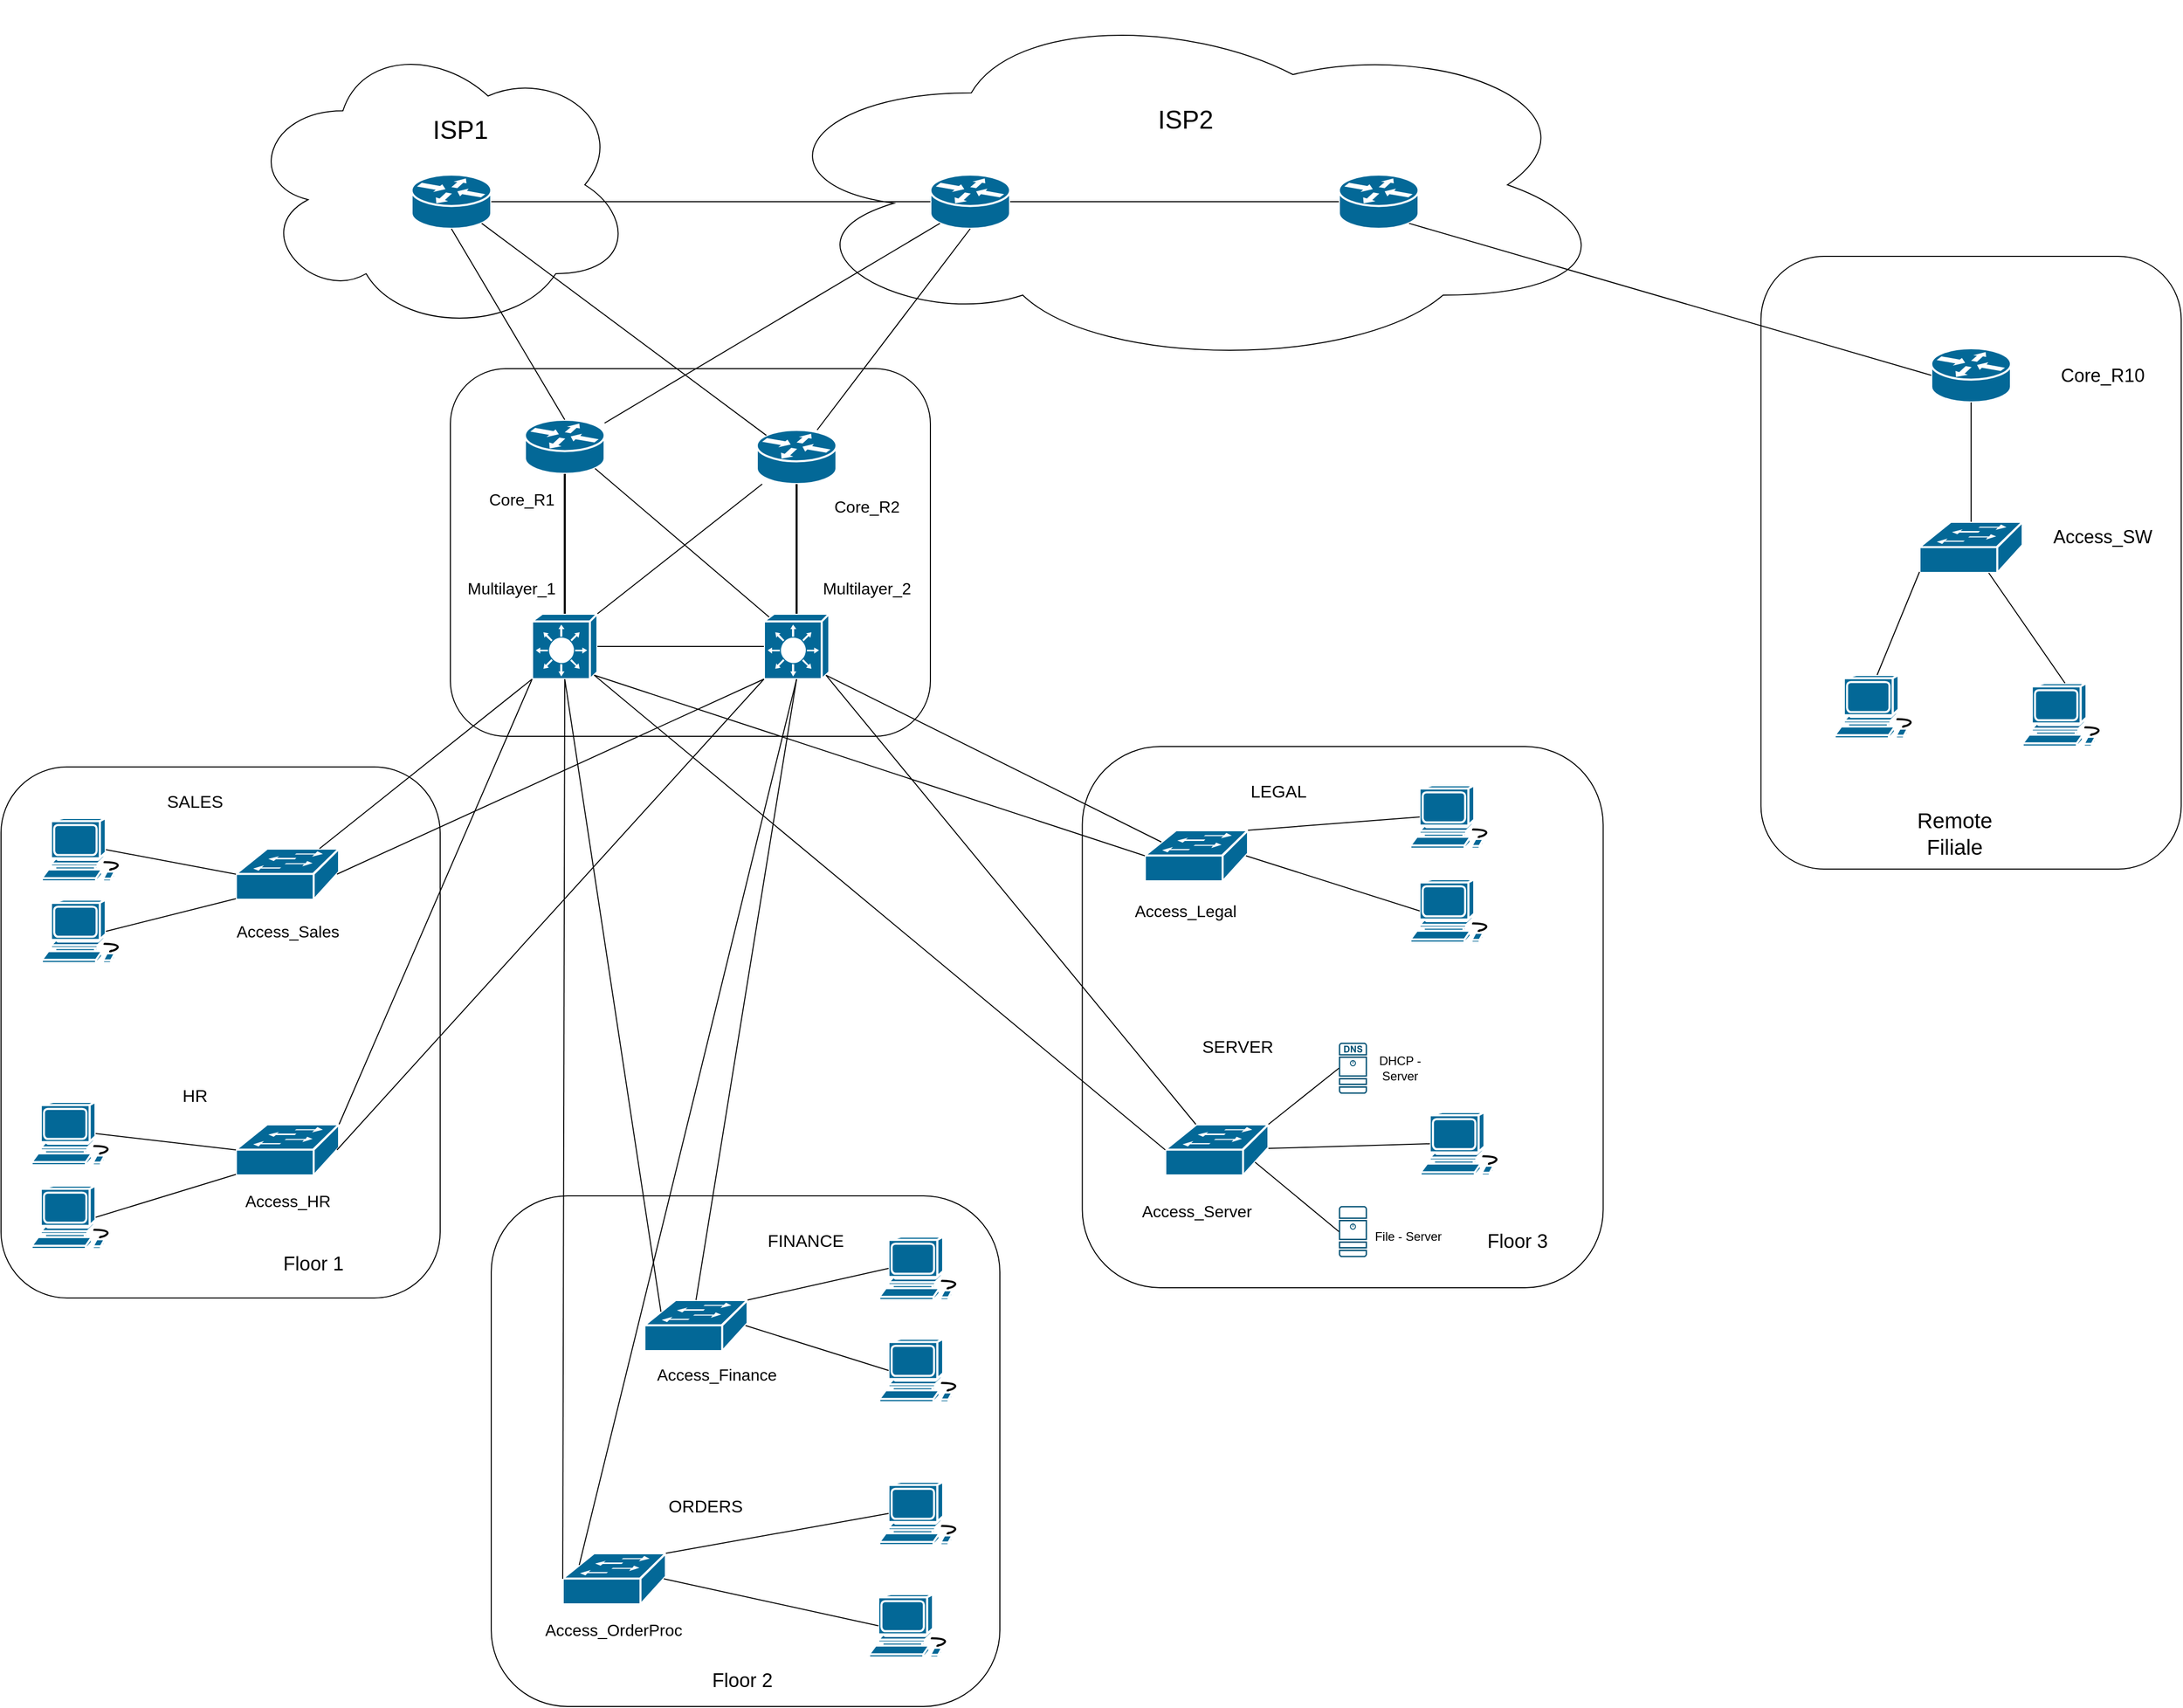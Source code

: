 <mxfile version="26.2.4" pages="2">
  <diagram name="GeneralPlan" id="aJayt57O8sXawXul8Umm">
    <mxGraphModel dx="2856" dy="4786" grid="1" gridSize="10" guides="1" tooltips="1" connect="1" arrows="1" fold="1" page="1" pageScale="1" pageWidth="2339" pageHeight="3300" math="0" shadow="0">
      <root>
        <mxCell id="0" />
        <mxCell id="1" parent="0" />
        <mxCell id="BCkx3oVRZh2mKSqZO-g1-99" value="" style="rounded=1;whiteSpace=wrap;html=1;" parent="1" vertex="1">
          <mxGeometry x="570" y="-2500" width="470" height="360" as="geometry" />
        </mxCell>
        <mxCell id="BCkx3oVRZh2mKSqZO-g1-98" value="" style="rounded=1;whiteSpace=wrap;html=1;" parent="1" vertex="1">
          <mxGeometry x="1853.25" y="-2610" width="411.5" height="600" as="geometry" />
        </mxCell>
        <mxCell id="BCkx3oVRZh2mKSqZO-g1-95" value="" style="ellipse;shape=cloud;whiteSpace=wrap;html=1;" parent="1" vertex="1">
          <mxGeometry x="870" y="-2860" width="840" height="360" as="geometry" />
        </mxCell>
        <mxCell id="BCkx3oVRZh2mKSqZO-g1-92" value="" style="ellipse;shape=cloud;whiteSpace=wrap;html=1;" parent="1" vertex="1">
          <mxGeometry x="370" y="-2825" width="379" height="290" as="geometry" />
        </mxCell>
        <mxCell id="BCkx3oVRZh2mKSqZO-g1-59" value="" style="rounded=1;whiteSpace=wrap;html=1;" parent="1" vertex="1">
          <mxGeometry x="1188.75" y="-2130" width="510" height="530" as="geometry" />
        </mxCell>
        <mxCell id="BCkx3oVRZh2mKSqZO-g1-48" value="" style="rounded=1;whiteSpace=wrap;html=1;" parent="1" vertex="1">
          <mxGeometry x="610" y="-1690" width="498" height="500" as="geometry" />
        </mxCell>
        <mxCell id="BCkx3oVRZh2mKSqZO-g1-36" value="" style="rounded=1;whiteSpace=wrap;html=1;" parent="1" vertex="1">
          <mxGeometry x="130" y="-2110" width="430" height="520" as="geometry" />
        </mxCell>
        <mxCell id="BCkx3oVRZh2mKSqZO-g1-1" value="" style="shape=mxgraph.cisco.routers.router;sketch=0;html=1;pointerEvents=1;dashed=0;fillColor=#036897;strokeColor=#ffffff;strokeWidth=2;verticalLabelPosition=bottom;verticalAlign=top;align=center;outlineConnect=0;" parent="1" vertex="1">
          <mxGeometry x="643" y="-2450" width="78" height="53" as="geometry" />
        </mxCell>
        <mxCell id="BCkx3oVRZh2mKSqZO-g1-2" value="" style="shape=mxgraph.cisco.routers.router;sketch=0;html=1;pointerEvents=1;dashed=0;fillColor=#036897;strokeColor=#ffffff;strokeWidth=2;verticalLabelPosition=bottom;verticalAlign=top;align=center;outlineConnect=0;" parent="1" vertex="1">
          <mxGeometry x="870" y="-2440" width="78" height="53" as="geometry" />
        </mxCell>
        <mxCell id="BCkx3oVRZh2mKSqZO-g1-3" value="" style="shape=mxgraph.cisco.switches.layer_3_switch;sketch=0;html=1;pointerEvents=1;dashed=0;fillColor=#036897;strokeColor=#ffffff;strokeWidth=2;verticalLabelPosition=bottom;verticalAlign=top;align=center;outlineConnect=0;" parent="1" vertex="1">
          <mxGeometry x="650" y="-2260" width="64" height="64" as="geometry" />
        </mxCell>
        <mxCell id="BCkx3oVRZh2mKSqZO-g1-4" value="" style="shape=mxgraph.cisco.switches.layer_3_switch;sketch=0;html=1;pointerEvents=1;dashed=0;fillColor=#036897;strokeColor=#ffffff;strokeWidth=2;verticalLabelPosition=bottom;verticalAlign=top;align=center;outlineConnect=0;" parent="1" vertex="1">
          <mxGeometry x="877" y="-2260" width="64" height="64" as="geometry" />
        </mxCell>
        <mxCell id="BCkx3oVRZh2mKSqZO-g1-5" value="" style="shape=mxgraph.cisco.switches.workgroup_switch;sketch=0;html=1;pointerEvents=1;dashed=0;fillColor=#036897;strokeColor=#ffffff;strokeWidth=2;verticalLabelPosition=bottom;verticalAlign=top;align=center;outlineConnect=0;" parent="1" vertex="1">
          <mxGeometry x="360" y="-2030" width="101" height="50" as="geometry" />
        </mxCell>
        <mxCell id="BCkx3oVRZh2mKSqZO-g1-6" value="" style="shape=mxgraph.cisco.switches.workgroup_switch;sketch=0;html=1;pointerEvents=1;dashed=0;fillColor=#036897;strokeColor=#ffffff;strokeWidth=2;verticalLabelPosition=bottom;verticalAlign=top;align=center;outlineConnect=0;" parent="1" vertex="1">
          <mxGeometry x="360" y="-1760" width="101" height="50" as="geometry" />
        </mxCell>
        <mxCell id="BCkx3oVRZh2mKSqZO-g1-7" value="" style="shape=mxgraph.cisco.switches.workgroup_switch;sketch=0;html=1;pointerEvents=1;dashed=0;fillColor=#036897;strokeColor=#ffffff;strokeWidth=2;verticalLabelPosition=bottom;verticalAlign=top;align=center;outlineConnect=0;" parent="1" vertex="1">
          <mxGeometry x="760" y="-1588" width="101" height="50" as="geometry" />
        </mxCell>
        <mxCell id="BCkx3oVRZh2mKSqZO-g1-8" value="" style="shape=mxgraph.cisco.switches.workgroup_switch;sketch=0;html=1;pointerEvents=1;dashed=0;fillColor=#036897;strokeColor=#ffffff;strokeWidth=2;verticalLabelPosition=bottom;verticalAlign=top;align=center;outlineConnect=0;" parent="1" vertex="1">
          <mxGeometry x="680" y="-1340" width="101" height="50" as="geometry" />
        </mxCell>
        <mxCell id="BCkx3oVRZh2mKSqZO-g1-9" value="" style="shape=mxgraph.cisco.switches.workgroup_switch;sketch=0;html=1;pointerEvents=1;dashed=0;fillColor=#036897;strokeColor=#ffffff;strokeWidth=2;verticalLabelPosition=bottom;verticalAlign=top;align=center;outlineConnect=0;" parent="1" vertex="1">
          <mxGeometry x="1250" y="-2048" width="101" height="50" as="geometry" />
        </mxCell>
        <mxCell id="BCkx3oVRZh2mKSqZO-g1-10" value="" style="shape=mxgraph.cisco.switches.workgroup_switch;sketch=0;html=1;pointerEvents=1;dashed=0;fillColor=#036897;strokeColor=#ffffff;strokeWidth=2;verticalLabelPosition=bottom;verticalAlign=top;align=center;outlineConnect=0;" parent="1" vertex="1">
          <mxGeometry x="1270" y="-1760" width="101" height="50" as="geometry" />
        </mxCell>
        <mxCell id="BCkx3oVRZh2mKSqZO-g1-11" style="edgeStyle=orthogonalEdgeStyle;rounded=0;orthogonalLoop=1;jettySize=auto;html=1;exitX=0.5;exitY=0;exitDx=0;exitDy=0;exitPerimeter=0;entryX=0.5;entryY=1;entryDx=0;entryDy=0;entryPerimeter=0;strokeColor=default;endArrow=none;startFill=0;strokeWidth=2;" parent="1" source="BCkx3oVRZh2mKSqZO-g1-3" target="BCkx3oVRZh2mKSqZO-g1-1" edge="1">
          <mxGeometry relative="1" as="geometry" />
        </mxCell>
        <mxCell id="BCkx3oVRZh2mKSqZO-g1-12" style="edgeStyle=orthogonalEdgeStyle;rounded=0;orthogonalLoop=1;jettySize=auto;html=1;exitX=0.5;exitY=0;exitDx=0;exitDy=0;exitPerimeter=0;entryX=0.5;entryY=1;entryDx=0;entryDy=0;entryPerimeter=0;strokeWidth=2;endArrow=none;startFill=0;" parent="1" source="BCkx3oVRZh2mKSqZO-g1-4" target="BCkx3oVRZh2mKSqZO-g1-2" edge="1">
          <mxGeometry relative="1" as="geometry" />
        </mxCell>
        <mxCell id="BCkx3oVRZh2mKSqZO-g1-20" value="" style="endArrow=none;html=1;rounded=0;entryX=0.88;entryY=0.9;entryDx=0;entryDy=0;entryPerimeter=0;exitX=0.08;exitY=0.05;exitDx=0;exitDy=0;exitPerimeter=0;" parent="1" source="BCkx3oVRZh2mKSqZO-g1-4" target="BCkx3oVRZh2mKSqZO-g1-1" edge="1">
          <mxGeometry width="50" height="50" relative="1" as="geometry">
            <mxPoint x="410" y="-2050" as="sourcePoint" />
            <mxPoint x="460" y="-2100" as="targetPoint" />
          </mxGeometry>
        </mxCell>
        <mxCell id="BCkx3oVRZh2mKSqZO-g1-21" value="" style="endArrow=none;html=1;rounded=0;exitX=1;exitY=0;exitDx=0;exitDy=0;exitPerimeter=0;" parent="1" source="BCkx3oVRZh2mKSqZO-g1-3" target="BCkx3oVRZh2mKSqZO-g1-2" edge="1">
          <mxGeometry width="50" height="50" relative="1" as="geometry">
            <mxPoint x="410" y="-2050" as="sourcePoint" />
            <mxPoint x="460" y="-2100" as="targetPoint" />
          </mxGeometry>
        </mxCell>
        <mxCell id="BCkx3oVRZh2mKSqZO-g1-22" value="" style="endArrow=none;html=1;rounded=0;entryX=0;entryY=1;entryDx=0;entryDy=0;entryPerimeter=0;" parent="1" source="BCkx3oVRZh2mKSqZO-g1-5" target="BCkx3oVRZh2mKSqZO-g1-3" edge="1">
          <mxGeometry width="50" height="50" relative="1" as="geometry">
            <mxPoint x="410" y="-2050" as="sourcePoint" />
            <mxPoint x="680" y="-2190" as="targetPoint" />
          </mxGeometry>
        </mxCell>
        <mxCell id="BCkx3oVRZh2mKSqZO-g1-23" value="" style="endArrow=none;html=1;rounded=0;entryX=0;entryY=1;entryDx=0;entryDy=0;entryPerimeter=0;exitX=0.98;exitY=0.5;exitDx=0;exitDy=0;exitPerimeter=0;" parent="1" source="BCkx3oVRZh2mKSqZO-g1-5" target="BCkx3oVRZh2mKSqZO-g1-4" edge="1">
          <mxGeometry width="50" height="50" relative="1" as="geometry">
            <mxPoint x="370" y="-2030" as="sourcePoint" />
            <mxPoint x="420" y="-2080" as="targetPoint" />
          </mxGeometry>
        </mxCell>
        <mxCell id="BCkx3oVRZh2mKSqZO-g1-24" value="" style="endArrow=none;html=1;rounded=0;exitX=1;exitY=0;exitDx=0;exitDy=0;exitPerimeter=0;" parent="1" source="BCkx3oVRZh2mKSqZO-g1-6" edge="1">
          <mxGeometry width="50" height="50" relative="1" as="geometry">
            <mxPoint x="370" y="-2030" as="sourcePoint" />
            <mxPoint x="650" y="-2196" as="targetPoint" />
          </mxGeometry>
        </mxCell>
        <mxCell id="BCkx3oVRZh2mKSqZO-g1-25" value="" style="endArrow=none;html=1;rounded=0;entryX=0;entryY=1;entryDx=0;entryDy=0;entryPerimeter=0;exitX=0.98;exitY=0.5;exitDx=0;exitDy=0;exitPerimeter=0;" parent="1" source="BCkx3oVRZh2mKSqZO-g1-6" target="BCkx3oVRZh2mKSqZO-g1-4" edge="1">
          <mxGeometry width="50" height="50" relative="1" as="geometry">
            <mxPoint x="370" y="-2030" as="sourcePoint" />
            <mxPoint x="910" y="-2200" as="targetPoint" />
          </mxGeometry>
        </mxCell>
        <mxCell id="BCkx3oVRZh2mKSqZO-g1-26" value="" style="endArrow=none;html=1;rounded=0;entryX=0.5;entryY=1;entryDx=0;entryDy=0;entryPerimeter=0;exitX=0.16;exitY=0.23;exitDx=0;exitDy=0;exitPerimeter=0;" parent="1" source="BCkx3oVRZh2mKSqZO-g1-7" target="BCkx3oVRZh2mKSqZO-g1-3" edge="1">
          <mxGeometry width="50" height="50" relative="1" as="geometry">
            <mxPoint x="670" y="-2130" as="sourcePoint" />
            <mxPoint x="720" y="-2180" as="targetPoint" />
          </mxGeometry>
        </mxCell>
        <mxCell id="BCkx3oVRZh2mKSqZO-g1-27" value="" style="endArrow=none;html=1;rounded=0;entryX=0.5;entryY=1;entryDx=0;entryDy=0;entryPerimeter=0;exitX=0.5;exitY=0;exitDx=0;exitDy=0;exitPerimeter=0;" parent="1" source="BCkx3oVRZh2mKSqZO-g1-7" target="BCkx3oVRZh2mKSqZO-g1-4" edge="1">
          <mxGeometry width="50" height="50" relative="1" as="geometry">
            <mxPoint x="610" y="-2030" as="sourcePoint" />
            <mxPoint x="940" y="-2150" as="targetPoint" />
          </mxGeometry>
        </mxCell>
        <mxCell id="BCkx3oVRZh2mKSqZO-g1-28" value="" style="endArrow=none;html=1;rounded=0;entryX=0.5;entryY=1;entryDx=0;entryDy=0;entryPerimeter=0;exitX=0;exitY=0.5;exitDx=0;exitDy=0;exitPerimeter=0;" parent="1" source="BCkx3oVRZh2mKSqZO-g1-8" target="BCkx3oVRZh2mKSqZO-g1-3" edge="1">
          <mxGeometry width="50" height="50" relative="1" as="geometry">
            <mxPoint x="640" y="-2060" as="sourcePoint" />
            <mxPoint x="680" y="-2190" as="targetPoint" />
          </mxGeometry>
        </mxCell>
        <mxCell id="BCkx3oVRZh2mKSqZO-g1-29" value="" style="endArrow=none;html=1;rounded=0;entryX=0.5;entryY=1;entryDx=0;entryDy=0;entryPerimeter=0;exitX=0.16;exitY=0.23;exitDx=0;exitDy=0;exitPerimeter=0;" parent="1" source="BCkx3oVRZh2mKSqZO-g1-8" target="BCkx3oVRZh2mKSqZO-g1-4" edge="1">
          <mxGeometry width="50" height="50" relative="1" as="geometry">
            <mxPoint x="390" y="-2010" as="sourcePoint" />
            <mxPoint x="900" y="-2190" as="targetPoint" />
          </mxGeometry>
        </mxCell>
        <mxCell id="BCkx3oVRZh2mKSqZO-g1-32" value="" style="endArrow=none;html=1;rounded=0;entryX=0.95;entryY=0.94;entryDx=0;entryDy=0;entryPerimeter=0;exitX=0;exitY=0.5;exitDx=0;exitDy=0;exitPerimeter=0;" parent="1" source="BCkx3oVRZh2mKSqZO-g1-9" target="BCkx3oVRZh2mKSqZO-g1-3" edge="1">
          <mxGeometry width="50" height="50" relative="1" as="geometry">
            <mxPoint x="810" y="-2030" as="sourcePoint" />
            <mxPoint x="860" y="-2080" as="targetPoint" />
          </mxGeometry>
        </mxCell>
        <mxCell id="BCkx3oVRZh2mKSqZO-g1-33" value="" style="endArrow=none;html=1;rounded=0;entryX=0.95;entryY=0.94;entryDx=0;entryDy=0;entryPerimeter=0;exitX=0.16;exitY=0.23;exitDx=0;exitDy=0;exitPerimeter=0;" parent="1" source="BCkx3oVRZh2mKSqZO-g1-9" target="BCkx3oVRZh2mKSqZO-g1-4" edge="1">
          <mxGeometry width="50" height="50" relative="1" as="geometry">
            <mxPoint x="810" y="-2030" as="sourcePoint" />
            <mxPoint x="860" y="-2080" as="targetPoint" />
          </mxGeometry>
        </mxCell>
        <mxCell id="BCkx3oVRZh2mKSqZO-g1-34" value="" style="endArrow=none;html=1;rounded=0;entryX=0.95;entryY=0.94;entryDx=0;entryDy=0;entryPerimeter=0;exitX=0;exitY=0.5;exitDx=0;exitDy=0;exitPerimeter=0;" parent="1" source="BCkx3oVRZh2mKSqZO-g1-10" target="BCkx3oVRZh2mKSqZO-g1-3" edge="1">
          <mxGeometry width="50" height="50" relative="1" as="geometry">
            <mxPoint x="690" y="-2020" as="sourcePoint" />
            <mxPoint x="740" y="-2070" as="targetPoint" />
          </mxGeometry>
        </mxCell>
        <mxCell id="BCkx3oVRZh2mKSqZO-g1-35" value="" style="endArrow=none;html=1;rounded=0;entryX=0.95;entryY=0.94;entryDx=0;entryDy=0;entryPerimeter=0;" parent="1" source="BCkx3oVRZh2mKSqZO-g1-10" target="BCkx3oVRZh2mKSqZO-g1-4" edge="1">
          <mxGeometry width="50" height="50" relative="1" as="geometry">
            <mxPoint x="710" y="-2000" as="sourcePoint" />
            <mxPoint x="760" y="-2050" as="targetPoint" />
          </mxGeometry>
        </mxCell>
        <mxCell id="BCkx3oVRZh2mKSqZO-g1-37" value="" style="sketch=0;points=[[0.015,0.015,0],[0.985,0.015,0],[0.985,0.985,0],[0.015,0.985,0],[0.25,0,0],[0.5,0,0],[0.75,0,0],[1,0.25,0],[1,0.5,0],[1,0.75,0],[0.75,1,0],[0.5,1,0],[0.25,1,0],[0,0.75,0],[0,0.5,0],[0,0.25,0]];verticalLabelPosition=bottom;html=1;verticalAlign=top;aspect=fixed;align=center;pointerEvents=1;shape=mxgraph.cisco19.dns_server;fillColor=#005073;strokeColor=none;" parent="1" vertex="1">
          <mxGeometry x="1440" y="-1840" width="27.5" height="50" as="geometry" />
        </mxCell>
        <mxCell id="BCkx3oVRZh2mKSqZO-g1-40" value="" style="sketch=0;points=[[0.015,0.015,0],[0.985,0.015,0],[0.985,0.985,0],[0.015,0.985,0],[0.25,0,0],[0.5,0,0],[0.75,0,0],[1,0.25,0],[1,0.5,0],[1,0.75,0],[0.75,1,0],[0.5,1,0],[0.25,1,0],[0,0.75,0],[0,0.5,0],[0,0.25,0]];verticalLabelPosition=bottom;html=1;verticalAlign=top;aspect=fixed;align=center;pointerEvents=1;shape=mxgraph.cisco19.server;fillColor=#005073;strokeColor=none;" parent="1" vertex="1">
          <mxGeometry x="1440" y="-1680" width="27.5" height="50" as="geometry" />
        </mxCell>
        <mxCell id="BCkx3oVRZh2mKSqZO-g1-41" value="" style="shape=mxgraph.cisco.computers_and_peripherals.workstation;sketch=0;html=1;pointerEvents=1;dashed=0;fillColor=#036897;strokeColor=#ffffff;strokeWidth=2;verticalLabelPosition=bottom;verticalAlign=top;align=center;outlineConnect=0;" parent="1" vertex="1">
          <mxGeometry x="170" y="-2060" width="83" height="62" as="geometry" />
        </mxCell>
        <mxCell id="BCkx3oVRZh2mKSqZO-g1-42" value="" style="shape=mxgraph.cisco.computers_and_peripherals.workstation;sketch=0;html=1;pointerEvents=1;dashed=0;fillColor=#036897;strokeColor=#ffffff;strokeWidth=2;verticalLabelPosition=bottom;verticalAlign=top;align=center;outlineConnect=0;" parent="1" vertex="1">
          <mxGeometry x="170" y="-1980" width="83" height="62" as="geometry" />
        </mxCell>
        <mxCell id="BCkx3oVRZh2mKSqZO-g1-43" value="" style="shape=mxgraph.cisco.computers_and_peripherals.workstation;sketch=0;html=1;pointerEvents=1;dashed=0;fillColor=#036897;strokeColor=#ffffff;strokeWidth=2;verticalLabelPosition=bottom;verticalAlign=top;align=center;outlineConnect=0;" parent="1" vertex="1">
          <mxGeometry x="160" y="-1782" width="83" height="62" as="geometry" />
        </mxCell>
        <mxCell id="BCkx3oVRZh2mKSqZO-g1-44" value="" style="shape=mxgraph.cisco.computers_and_peripherals.workstation;sketch=0;html=1;pointerEvents=1;dashed=0;fillColor=#036897;strokeColor=#ffffff;strokeWidth=2;verticalLabelPosition=bottom;verticalAlign=top;align=center;outlineConnect=0;" parent="1" vertex="1">
          <mxGeometry x="160" y="-1700" width="83" height="62" as="geometry" />
        </mxCell>
        <mxCell id="BCkx3oVRZh2mKSqZO-g1-45" value="" style="shape=mxgraph.cisco.computers_and_peripherals.workstation;sketch=0;html=1;pointerEvents=1;dashed=0;fillColor=#036897;strokeColor=#ffffff;strokeWidth=2;verticalLabelPosition=bottom;verticalAlign=top;align=center;outlineConnect=0;" parent="1" vertex="1">
          <mxGeometry x="990" y="-1650" width="83" height="62" as="geometry" />
        </mxCell>
        <mxCell id="BCkx3oVRZh2mKSqZO-g1-49" value="" style="shape=mxgraph.cisco.computers_and_peripherals.workstation;sketch=0;html=1;pointerEvents=1;dashed=0;fillColor=#036897;strokeColor=#ffffff;strokeWidth=2;verticalLabelPosition=bottom;verticalAlign=top;align=center;outlineConnect=0;" parent="1" vertex="1">
          <mxGeometry x="990" y="-1550" width="83" height="62" as="geometry" />
        </mxCell>
        <mxCell id="BCkx3oVRZh2mKSqZO-g1-50" value="" style="shape=mxgraph.cisco.computers_and_peripherals.workstation;sketch=0;html=1;pointerEvents=1;dashed=0;fillColor=#036897;strokeColor=#ffffff;strokeWidth=2;verticalLabelPosition=bottom;verticalAlign=top;align=center;outlineConnect=0;" parent="1" vertex="1">
          <mxGeometry x="990" y="-1410" width="83" height="62" as="geometry" />
        </mxCell>
        <mxCell id="BCkx3oVRZh2mKSqZO-g1-51" value="" style="shape=mxgraph.cisco.computers_and_peripherals.workstation;sketch=0;html=1;pointerEvents=1;dashed=0;fillColor=#036897;strokeColor=#ffffff;strokeWidth=2;verticalLabelPosition=bottom;verticalAlign=top;align=center;outlineConnect=0;" parent="1" vertex="1">
          <mxGeometry x="980" y="-1300" width="83" height="62" as="geometry" />
        </mxCell>
        <mxCell id="BCkx3oVRZh2mKSqZO-g1-53" value="" style="shape=mxgraph.cisco.computers_and_peripherals.workstation;sketch=0;html=1;pointerEvents=1;dashed=0;fillColor=#036897;strokeColor=#ffffff;strokeWidth=2;verticalLabelPosition=bottom;verticalAlign=top;align=center;outlineConnect=0;" parent="1" vertex="1">
          <mxGeometry x="1510" y="-2092" width="83" height="62" as="geometry" />
        </mxCell>
        <mxCell id="BCkx3oVRZh2mKSqZO-g1-55" value="" style="shape=mxgraph.cisco.computers_and_peripherals.workstation;sketch=0;html=1;pointerEvents=1;dashed=0;fillColor=#036897;strokeColor=#ffffff;strokeWidth=2;verticalLabelPosition=bottom;verticalAlign=top;align=center;outlineConnect=0;" parent="1" vertex="1">
          <mxGeometry x="1510" y="-2000" width="83" height="62" as="geometry" />
        </mxCell>
        <mxCell id="BCkx3oVRZh2mKSqZO-g1-56" value="" style="shape=mxgraph.cisco.computers_and_peripherals.workstation;sketch=0;html=1;pointerEvents=1;dashed=0;fillColor=#036897;strokeColor=#ffffff;strokeWidth=2;verticalLabelPosition=bottom;verticalAlign=top;align=center;outlineConnect=0;" parent="1" vertex="1">
          <mxGeometry x="1520" y="-1772" width="83" height="62" as="geometry" />
        </mxCell>
        <mxCell id="BCkx3oVRZh2mKSqZO-g1-60" value="" style="endArrow=none;html=1;rounded=0;entryX=0.755;entryY=0.5;entryDx=0;entryDy=0;entryPerimeter=0;exitX=0;exitY=0.5;exitDx=0;exitDy=0;exitPerimeter=0;" parent="1" source="BCkx3oVRZh2mKSqZO-g1-5" target="BCkx3oVRZh2mKSqZO-g1-41" edge="1">
          <mxGeometry width="50" height="50" relative="1" as="geometry">
            <mxPoint x="1030" y="-1680" as="sourcePoint" />
            <mxPoint x="1080" y="-1730" as="targetPoint" />
          </mxGeometry>
        </mxCell>
        <mxCell id="BCkx3oVRZh2mKSqZO-g1-61" value="" style="endArrow=none;html=1;rounded=0;exitX=0.755;exitY=0.5;exitDx=0;exitDy=0;exitPerimeter=0;entryX=0;entryY=0.98;entryDx=0;entryDy=0;entryPerimeter=0;" parent="1" source="BCkx3oVRZh2mKSqZO-g1-42" target="BCkx3oVRZh2mKSqZO-g1-5" edge="1">
          <mxGeometry width="50" height="50" relative="1" as="geometry">
            <mxPoint x="790" y="-1760" as="sourcePoint" />
            <mxPoint x="840" y="-1810" as="targetPoint" />
          </mxGeometry>
        </mxCell>
        <mxCell id="BCkx3oVRZh2mKSqZO-g1-62" value="" style="endArrow=none;html=1;rounded=0;exitX=0.755;exitY=0.5;exitDx=0;exitDy=0;exitPerimeter=0;entryX=0;entryY=0.5;entryDx=0;entryDy=0;entryPerimeter=0;" parent="1" source="BCkx3oVRZh2mKSqZO-g1-43" target="BCkx3oVRZh2mKSqZO-g1-6" edge="1">
          <mxGeometry width="50" height="50" relative="1" as="geometry">
            <mxPoint x="780" y="-1770" as="sourcePoint" />
            <mxPoint x="830" y="-1820" as="targetPoint" />
          </mxGeometry>
        </mxCell>
        <mxCell id="BCkx3oVRZh2mKSqZO-g1-63" value="" style="endArrow=none;html=1;rounded=0;exitX=0.755;exitY=0.5;exitDx=0;exitDy=0;exitPerimeter=0;entryX=0;entryY=0.98;entryDx=0;entryDy=0;entryPerimeter=0;" parent="1" source="BCkx3oVRZh2mKSqZO-g1-44" target="BCkx3oVRZh2mKSqZO-g1-6" edge="1">
          <mxGeometry width="50" height="50" relative="1" as="geometry">
            <mxPoint x="780" y="-1770" as="sourcePoint" />
            <mxPoint x="830" y="-1820" as="targetPoint" />
          </mxGeometry>
        </mxCell>
        <mxCell id="BCkx3oVRZh2mKSqZO-g1-64" value="" style="endArrow=none;html=1;rounded=0;entryX=0.11;entryY=0.5;entryDx=0;entryDy=0;entryPerimeter=0;exitX=1;exitY=0;exitDx=0;exitDy=0;exitPerimeter=0;" parent="1" source="BCkx3oVRZh2mKSqZO-g1-9" target="BCkx3oVRZh2mKSqZO-g1-53" edge="1">
          <mxGeometry width="50" height="50" relative="1" as="geometry">
            <mxPoint x="940" y="-1750" as="sourcePoint" />
            <mxPoint x="990" y="-1800" as="targetPoint" />
          </mxGeometry>
        </mxCell>
        <mxCell id="BCkx3oVRZh2mKSqZO-g1-65" value="" style="endArrow=none;html=1;rounded=0;entryX=0.11;entryY=0.5;entryDx=0;entryDy=0;entryPerimeter=0;exitX=0.98;exitY=0.5;exitDx=0;exitDy=0;exitPerimeter=0;" parent="1" source="BCkx3oVRZh2mKSqZO-g1-9" target="BCkx3oVRZh2mKSqZO-g1-55" edge="1">
          <mxGeometry width="50" height="50" relative="1" as="geometry">
            <mxPoint x="1080" y="-1800" as="sourcePoint" />
            <mxPoint x="1130" y="-1850" as="targetPoint" />
          </mxGeometry>
        </mxCell>
        <mxCell id="BCkx3oVRZh2mKSqZO-g1-66" value="" style="endArrow=none;html=1;rounded=0;entryX=0;entryY=0.5;entryDx=0;entryDy=0;entryPerimeter=0;exitX=1;exitY=0;exitDx=0;exitDy=0;exitPerimeter=0;" parent="1" source="BCkx3oVRZh2mKSqZO-g1-10" target="BCkx3oVRZh2mKSqZO-g1-37" edge="1">
          <mxGeometry width="50" height="50" relative="1" as="geometry">
            <mxPoint x="1080" y="-1800" as="sourcePoint" />
            <mxPoint x="1130" y="-1850" as="targetPoint" />
          </mxGeometry>
        </mxCell>
        <mxCell id="BCkx3oVRZh2mKSqZO-g1-67" value="" style="endArrow=none;html=1;rounded=0;entryX=0.11;entryY=0.5;entryDx=0;entryDy=0;entryPerimeter=0;" parent="1" source="BCkx3oVRZh2mKSqZO-g1-10" target="BCkx3oVRZh2mKSqZO-g1-56" edge="1">
          <mxGeometry width="50" height="50" relative="1" as="geometry">
            <mxPoint x="1080" y="-1800" as="sourcePoint" />
            <mxPoint x="1130" y="-1850" as="targetPoint" />
          </mxGeometry>
        </mxCell>
        <mxCell id="BCkx3oVRZh2mKSqZO-g1-68" value="" style="endArrow=none;html=1;rounded=0;entryX=0;entryY=0.5;entryDx=0;entryDy=0;entryPerimeter=0;exitX=0.87;exitY=0.74;exitDx=0;exitDy=0;exitPerimeter=0;" parent="1" source="BCkx3oVRZh2mKSqZO-g1-10" target="BCkx3oVRZh2mKSqZO-g1-40" edge="1">
          <mxGeometry width="50" height="50" relative="1" as="geometry">
            <mxPoint x="1080" y="-1800" as="sourcePoint" />
            <mxPoint x="1130" y="-1850" as="targetPoint" />
          </mxGeometry>
        </mxCell>
        <mxCell id="BCkx3oVRZh2mKSqZO-g1-69" value="" style="endArrow=none;html=1;rounded=0;entryX=0.11;entryY=0.5;entryDx=0;entryDy=0;entryPerimeter=0;exitX=1;exitY=0;exitDx=0;exitDy=0;exitPerimeter=0;" parent="1" source="BCkx3oVRZh2mKSqZO-g1-7" target="BCkx3oVRZh2mKSqZO-g1-45" edge="1">
          <mxGeometry width="50" height="50" relative="1" as="geometry">
            <mxPoint x="730" y="-1740" as="sourcePoint" />
            <mxPoint x="780" y="-1790" as="targetPoint" />
          </mxGeometry>
        </mxCell>
        <mxCell id="BCkx3oVRZh2mKSqZO-g1-70" value="" style="endArrow=none;html=1;rounded=0;entryX=0.11;entryY=0.5;entryDx=0;entryDy=0;entryPerimeter=0;exitX=0.98;exitY=0.5;exitDx=0;exitDy=0;exitPerimeter=0;" parent="1" source="BCkx3oVRZh2mKSqZO-g1-7" target="BCkx3oVRZh2mKSqZO-g1-49" edge="1">
          <mxGeometry width="50" height="50" relative="1" as="geometry">
            <mxPoint x="790" y="-1720" as="sourcePoint" />
            <mxPoint x="840" y="-1770" as="targetPoint" />
          </mxGeometry>
        </mxCell>
        <mxCell id="BCkx3oVRZh2mKSqZO-g1-72" value="" style="endArrow=none;html=1;rounded=0;entryX=0.11;entryY=0.5;entryDx=0;entryDy=0;entryPerimeter=0;exitX=1;exitY=0;exitDx=0;exitDy=0;exitPerimeter=0;" parent="1" source="BCkx3oVRZh2mKSqZO-g1-8" target="BCkx3oVRZh2mKSqZO-g1-50" edge="1">
          <mxGeometry width="50" height="50" relative="1" as="geometry">
            <mxPoint x="850" y="-1750" as="sourcePoint" />
            <mxPoint x="900" y="-1800" as="targetPoint" />
          </mxGeometry>
        </mxCell>
        <mxCell id="BCkx3oVRZh2mKSqZO-g1-76" value="" style="endArrow=none;html=1;rounded=0;entryX=0.11;entryY=0.5;entryDx=0;entryDy=0;entryPerimeter=0;exitX=0.98;exitY=0.5;exitDx=0;exitDy=0;exitPerimeter=0;" parent="1" source="BCkx3oVRZh2mKSqZO-g1-8" target="BCkx3oVRZh2mKSqZO-g1-51" edge="1">
          <mxGeometry width="50" height="50" relative="1" as="geometry">
            <mxPoint x="950" y="-1300" as="sourcePoint" />
            <mxPoint x="1000" y="-1350" as="targetPoint" />
          </mxGeometry>
        </mxCell>
        <mxCell id="BCkx3oVRZh2mKSqZO-g1-77" value="" style="shape=mxgraph.cisco.routers.router;sketch=0;html=1;pointerEvents=1;dashed=0;fillColor=#036897;strokeColor=#ffffff;strokeWidth=2;verticalLabelPosition=bottom;verticalAlign=top;align=center;outlineConnect=0;" parent="1" vertex="1">
          <mxGeometry x="2020" y="-2520" width="78" height="53" as="geometry" />
        </mxCell>
        <mxCell id="BCkx3oVRZh2mKSqZO-g1-78" value="" style="shape=mxgraph.cisco.switches.workgroup_switch;sketch=0;html=1;pointerEvents=1;dashed=0;fillColor=#036897;strokeColor=#ffffff;strokeWidth=2;verticalLabelPosition=bottom;verticalAlign=top;align=center;outlineConnect=0;" parent="1" vertex="1">
          <mxGeometry x="2008.5" y="-2350" width="101" height="50" as="geometry" />
        </mxCell>
        <mxCell id="BCkx3oVRZh2mKSqZO-g1-79" value="" style="shape=mxgraph.cisco.computers_and_peripherals.workstation;sketch=0;html=1;pointerEvents=1;dashed=0;fillColor=#036897;strokeColor=#ffffff;strokeWidth=2;verticalLabelPosition=bottom;verticalAlign=top;align=center;outlineConnect=0;" parent="1" vertex="1">
          <mxGeometry x="1925.5" y="-2200" width="83" height="62" as="geometry" />
        </mxCell>
        <mxCell id="BCkx3oVRZh2mKSqZO-g1-80" value="" style="shape=mxgraph.cisco.computers_and_peripherals.workstation;sketch=0;html=1;pointerEvents=1;dashed=0;fillColor=#036897;strokeColor=#ffffff;strokeWidth=2;verticalLabelPosition=bottom;verticalAlign=top;align=center;outlineConnect=0;" parent="1" vertex="1">
          <mxGeometry x="2109.5" y="-2192" width="83" height="62" as="geometry" />
        </mxCell>
        <mxCell id="BCkx3oVRZh2mKSqZO-g1-81" value="" style="shape=mxgraph.cisco.routers.router;sketch=0;html=1;pointerEvents=1;dashed=0;fillColor=#036897;strokeColor=#ffffff;strokeWidth=2;verticalLabelPosition=bottom;verticalAlign=top;align=center;outlineConnect=0;" parent="1" vertex="1">
          <mxGeometry x="532" y="-2690" width="78" height="53" as="geometry" />
        </mxCell>
        <mxCell id="BCkx3oVRZh2mKSqZO-g1-82" value="" style="shape=mxgraph.cisco.routers.router;sketch=0;html=1;pointerEvents=1;dashed=0;fillColor=#036897;strokeColor=#ffffff;strokeWidth=2;verticalLabelPosition=bottom;verticalAlign=top;align=center;outlineConnect=0;" parent="1" vertex="1">
          <mxGeometry x="1040" y="-2690" width="78" height="53" as="geometry" />
        </mxCell>
        <mxCell id="BCkx3oVRZh2mKSqZO-g1-83" value="" style="shape=mxgraph.cisco.routers.router;sketch=0;html=1;pointerEvents=1;dashed=0;fillColor=#036897;strokeColor=#ffffff;strokeWidth=2;verticalLabelPosition=bottom;verticalAlign=top;align=center;outlineConnect=0;" parent="1" vertex="1">
          <mxGeometry x="1440" y="-2690" width="78" height="53" as="geometry" />
        </mxCell>
        <mxCell id="BCkx3oVRZh2mKSqZO-g1-84" value="" style="endArrow=none;html=1;rounded=0;entryX=0;entryY=0.5;entryDx=0;entryDy=0;entryPerimeter=0;exitX=1;exitY=0.5;exitDx=0;exitDy=0;exitPerimeter=0;" parent="1" source="BCkx3oVRZh2mKSqZO-g1-82" target="BCkx3oVRZh2mKSqZO-g1-83" edge="1">
          <mxGeometry width="50" height="50" relative="1" as="geometry">
            <mxPoint x="1080" y="-2350" as="sourcePoint" />
            <mxPoint x="1130" y="-2400" as="targetPoint" />
          </mxGeometry>
        </mxCell>
        <mxCell id="BCkx3oVRZh2mKSqZO-g1-85" value="" style="endArrow=none;html=1;rounded=0;entryX=0.88;entryY=0.9;entryDx=0;entryDy=0;entryPerimeter=0;exitX=0;exitY=0.5;exitDx=0;exitDy=0;exitPerimeter=0;" parent="1" source="BCkx3oVRZh2mKSqZO-g1-77" target="BCkx3oVRZh2mKSqZO-g1-83" edge="1">
          <mxGeometry width="50" height="50" relative="1" as="geometry">
            <mxPoint x="1080" y="-2350" as="sourcePoint" />
            <mxPoint x="1130" y="-2400" as="targetPoint" />
          </mxGeometry>
        </mxCell>
        <mxCell id="BCkx3oVRZh2mKSqZO-g1-86" value="" style="endArrow=none;html=1;rounded=0;entryX=0.5;entryY=1;entryDx=0;entryDy=0;entryPerimeter=0;" parent="1" source="BCkx3oVRZh2mKSqZO-g1-2" target="BCkx3oVRZh2mKSqZO-g1-82" edge="1">
          <mxGeometry width="50" height="50" relative="1" as="geometry">
            <mxPoint x="1080" y="-2350" as="sourcePoint" />
            <mxPoint x="1130" y="-2400" as="targetPoint" />
          </mxGeometry>
        </mxCell>
        <mxCell id="BCkx3oVRZh2mKSqZO-g1-87" value="" style="endArrow=none;html=1;rounded=0;entryX=0.12;entryY=0.9;entryDx=0;entryDy=0;entryPerimeter=0;" parent="1" source="BCkx3oVRZh2mKSqZO-g1-1" target="BCkx3oVRZh2mKSqZO-g1-82" edge="1">
          <mxGeometry width="50" height="50" relative="1" as="geometry">
            <mxPoint x="1080" y="-2350" as="sourcePoint" />
            <mxPoint x="1130" y="-2400" as="targetPoint" />
          </mxGeometry>
        </mxCell>
        <mxCell id="BCkx3oVRZh2mKSqZO-g1-88" value="" style="endArrow=none;html=1;rounded=0;entryX=0.88;entryY=0.9;entryDx=0;entryDy=0;entryPerimeter=0;exitX=0.12;exitY=0.1;exitDx=0;exitDy=0;exitPerimeter=0;" parent="1" source="BCkx3oVRZh2mKSqZO-g1-2" target="BCkx3oVRZh2mKSqZO-g1-81" edge="1">
          <mxGeometry width="50" height="50" relative="1" as="geometry">
            <mxPoint x="940" y="-2390" as="sourcePoint" />
            <mxPoint x="990" y="-2440" as="targetPoint" />
          </mxGeometry>
        </mxCell>
        <mxCell id="BCkx3oVRZh2mKSqZO-g1-90" value="" style="endArrow=none;html=1;rounded=0;entryX=0.5;entryY=1;entryDx=0;entryDy=0;entryPerimeter=0;exitX=0.5;exitY=0;exitDx=0;exitDy=0;exitPerimeter=0;" parent="1" source="BCkx3oVRZh2mKSqZO-g1-1" target="BCkx3oVRZh2mKSqZO-g1-81" edge="1">
          <mxGeometry width="50" height="50" relative="1" as="geometry">
            <mxPoint x="940" y="-2390" as="sourcePoint" />
            <mxPoint x="990" y="-2440" as="targetPoint" />
          </mxGeometry>
        </mxCell>
        <mxCell id="BCkx3oVRZh2mKSqZO-g1-91" value="" style="endArrow=none;html=1;rounded=0;entryX=0;entryY=0.5;entryDx=0;entryDy=0;entryPerimeter=0;exitX=1;exitY=0.5;exitDx=0;exitDy=0;exitPerimeter=0;" parent="1" source="BCkx3oVRZh2mKSqZO-g1-81" target="BCkx3oVRZh2mKSqZO-g1-82" edge="1">
          <mxGeometry width="50" height="50" relative="1" as="geometry">
            <mxPoint x="940" y="-2390" as="sourcePoint" />
            <mxPoint x="990" y="-2440" as="targetPoint" />
          </mxGeometry>
        </mxCell>
        <mxCell id="BCkx3oVRZh2mKSqZO-g1-96" value="&lt;font style=&quot;font-size: 25px;&quot;&gt;ISP1&lt;/font&gt;" style="text;html=1;align=center;verticalAlign=middle;whiteSpace=wrap;rounded=0;" parent="1" vertex="1">
          <mxGeometry x="550" y="-2750" width="60" height="30" as="geometry" />
        </mxCell>
        <mxCell id="BCkx3oVRZh2mKSqZO-g1-97" value="&lt;font style=&quot;font-size: 25px;&quot;&gt;ISP2&lt;/font&gt;" style="text;html=1;align=center;verticalAlign=middle;whiteSpace=wrap;rounded=0;" parent="1" vertex="1">
          <mxGeometry x="1260" y="-2760" width="60" height="30" as="geometry" />
        </mxCell>
        <mxCell id="BCkx3oVRZh2mKSqZO-g1-100" value="" style="endArrow=none;html=1;rounded=0;entryX=0.5;entryY=1;entryDx=0;entryDy=0;entryPerimeter=0;exitX=0.5;exitY=0;exitDx=0;exitDy=0;exitPerimeter=0;" parent="1" source="BCkx3oVRZh2mKSqZO-g1-78" target="BCkx3oVRZh2mKSqZO-g1-77" edge="1">
          <mxGeometry width="50" height="50" relative="1" as="geometry">
            <mxPoint x="1640" y="-2380" as="sourcePoint" />
            <mxPoint x="1690" y="-2430" as="targetPoint" />
          </mxGeometry>
        </mxCell>
        <mxCell id="BCkx3oVRZh2mKSqZO-g1-101" value="" style="endArrow=none;html=1;rounded=0;entryX=0;entryY=0.98;entryDx=0;entryDy=0;entryPerimeter=0;exitX=0.5;exitY=0;exitDx=0;exitDy=0;exitPerimeter=0;" parent="1" source="BCkx3oVRZh2mKSqZO-g1-79" target="BCkx3oVRZh2mKSqZO-g1-78" edge="1">
          <mxGeometry width="50" height="50" relative="1" as="geometry">
            <mxPoint x="1640" y="-2380" as="sourcePoint" />
            <mxPoint x="1690" y="-2430" as="targetPoint" />
          </mxGeometry>
        </mxCell>
        <mxCell id="BCkx3oVRZh2mKSqZO-g1-104" value="" style="endArrow=none;html=1;rounded=0;exitX=0.5;exitY=0;exitDx=0;exitDy=0;exitPerimeter=0;" parent="1" source="BCkx3oVRZh2mKSqZO-g1-80" target="BCkx3oVRZh2mKSqZO-g1-78" edge="1">
          <mxGeometry width="50" height="50" relative="1" as="geometry">
            <mxPoint x="2156.75" y="-2209.78" as="sourcePoint" />
            <mxPoint x="2070" y="-2246.23" as="targetPoint" />
          </mxGeometry>
        </mxCell>
        <mxCell id="BCkx3oVRZh2mKSqZO-g1-105" value="&lt;font style=&quot;font-size: 16px;&quot;&gt;Core_R1&lt;/font&gt;" style="text;html=1;align=center;verticalAlign=middle;whiteSpace=wrap;rounded=0;strokeWidth=6;" parent="1" vertex="1">
          <mxGeometry x="610" y="-2387" width="60" height="30" as="geometry" />
        </mxCell>
        <mxCell id="BCkx3oVRZh2mKSqZO-g1-107" value="&lt;font style=&quot;font-size: 16px;&quot;&gt;Core_R2&lt;/font&gt;" style="text;html=1;align=center;verticalAlign=middle;whiteSpace=wrap;rounded=0;strokeWidth=6;" parent="1" vertex="1">
          <mxGeometry x="948" y="-2380" width="60" height="30" as="geometry" />
        </mxCell>
        <mxCell id="BCkx3oVRZh2mKSqZO-g1-108" value="&lt;span style=&quot;font-size: 16px;&quot;&gt;Multilayer_1&lt;/span&gt;" style="text;html=1;align=center;verticalAlign=middle;whiteSpace=wrap;rounded=0;strokeWidth=6;" parent="1" vertex="1">
          <mxGeometry x="600" y="-2300" width="60" height="30" as="geometry" />
        </mxCell>
        <mxCell id="BCkx3oVRZh2mKSqZO-g1-109" value="&lt;span style=&quot;font-size: 16px;&quot;&gt;Multilayer_2&lt;/span&gt;" style="text;html=1;align=center;verticalAlign=middle;whiteSpace=wrap;rounded=0;strokeWidth=6;" parent="1" vertex="1">
          <mxGeometry x="948" y="-2300" width="60" height="30" as="geometry" />
        </mxCell>
        <mxCell id="BCkx3oVRZh2mKSqZO-g1-110" value="&lt;font style=&quot;font-size: 16px;&quot;&gt;Access_Sales&lt;/font&gt;" style="text;html=1;align=center;verticalAlign=middle;whiteSpace=wrap;rounded=0;" parent="1" vertex="1">
          <mxGeometry x="380.5" y="-1964" width="60" height="30" as="geometry" />
        </mxCell>
        <mxCell id="BCkx3oVRZh2mKSqZO-g1-112" value="&lt;font style=&quot;font-size: 16px;&quot;&gt;Access_HR&lt;/font&gt;" style="text;html=1;align=center;verticalAlign=middle;whiteSpace=wrap;rounded=0;" parent="1" vertex="1">
          <mxGeometry x="380.5" y="-1700" width="60" height="30" as="geometry" />
        </mxCell>
        <mxCell id="BCkx3oVRZh2mKSqZO-g1-113" value="&lt;font style=&quot;font-size: 16px;&quot;&gt;Access_Finance&lt;/font&gt;" style="text;html=1;align=center;verticalAlign=middle;whiteSpace=wrap;rounded=0;" parent="1" vertex="1">
          <mxGeometry x="801" y="-1530" width="60" height="30" as="geometry" />
        </mxCell>
        <mxCell id="BCkx3oVRZh2mKSqZO-g1-114" value="&lt;font style=&quot;font-size: 16px;&quot;&gt;Access_OrderProc&lt;/font&gt;" style="text;html=1;align=center;verticalAlign=middle;whiteSpace=wrap;rounded=0;" parent="1" vertex="1">
          <mxGeometry x="700" y="-1280" width="60" height="30" as="geometry" />
        </mxCell>
        <mxCell id="BCkx3oVRZh2mKSqZO-g1-115" value="&lt;font style=&quot;font-size: 16px;&quot;&gt;Access_Legal&lt;/font&gt;" style="text;html=1;align=center;verticalAlign=middle;whiteSpace=wrap;rounded=0;" parent="1" vertex="1">
          <mxGeometry x="1260" y="-1984" width="60" height="30" as="geometry" />
        </mxCell>
        <mxCell id="BCkx3oVRZh2mKSqZO-g1-117" value="&lt;font style=&quot;font-size: 16px;&quot;&gt;Access_Server&lt;/font&gt;" style="text;html=1;align=center;verticalAlign=middle;whiteSpace=wrap;rounded=0;" parent="1" vertex="1">
          <mxGeometry x="1270.5" y="-1690" width="60" height="30" as="geometry" />
        </mxCell>
        <mxCell id="BCkx3oVRZh2mKSqZO-g1-118" value="&lt;font style=&quot;font-size: 19px;&quot;&gt;Floor 2&lt;/font&gt;" style="text;html=1;align=center;verticalAlign=middle;whiteSpace=wrap;rounded=0;" parent="1" vertex="1">
          <mxGeometry x="801" y="-1230" width="110" height="30" as="geometry" />
        </mxCell>
        <mxCell id="BCkx3oVRZh2mKSqZO-g1-119" value="&lt;font style=&quot;font-size: 19px;&quot;&gt;Floor 1&lt;/font&gt;" style="text;html=1;align=center;verticalAlign=middle;whiteSpace=wrap;rounded=0;" parent="1" vertex="1">
          <mxGeometry x="380.5" y="-1638" width="110" height="30" as="geometry" />
        </mxCell>
        <mxCell id="BCkx3oVRZh2mKSqZO-g1-120" value="&lt;font style=&quot;font-size: 19px;&quot;&gt;Floor 3&lt;/font&gt;" style="text;html=1;align=center;verticalAlign=middle;whiteSpace=wrap;rounded=0;" parent="1" vertex="1">
          <mxGeometry x="1560" y="-1660" width="110" height="30" as="geometry" />
        </mxCell>
        <mxCell id="BCkx3oVRZh2mKSqZO-g1-121" value="&lt;font style=&quot;font-size: 21px;&quot;&gt;Remote Filiale&lt;/font&gt;" style="text;html=1;align=center;verticalAlign=middle;whiteSpace=wrap;rounded=0;" parent="1" vertex="1">
          <mxGeometry x="1988" y="-2060" width="110" height="30" as="geometry" />
        </mxCell>
        <mxCell id="Ia4doDAOCGAujeCeCAJv-1" value="&lt;font style=&quot;font-size: 18px;&quot;&gt;Core_R10&lt;/font&gt;" style="text;html=1;align=center;verticalAlign=middle;whiteSpace=wrap;rounded=0;" vertex="1" parent="1">
          <mxGeometry x="2182.5" y="-2508.5" width="10" height="30" as="geometry" />
        </mxCell>
        <mxCell id="Ia4doDAOCGAujeCeCAJv-4" value="&lt;font style=&quot;font-size: 18px;&quot;&gt;Access_SW&lt;/font&gt;" style="text;html=1;align=center;verticalAlign=middle;whiteSpace=wrap;rounded=0;" vertex="1" parent="1">
          <mxGeometry x="2182.5" y="-2350" width="10" height="30" as="geometry" />
        </mxCell>
        <mxCell id="Ia4doDAOCGAujeCeCAJv-9" value="" style="endArrow=none;html=1;rounded=0;entryX=0;entryY=0.5;entryDx=0;entryDy=0;entryPerimeter=0;exitX=1;exitY=0.5;exitDx=0;exitDy=0;exitPerimeter=0;" edge="1" parent="1" source="BCkx3oVRZh2mKSqZO-g1-3" target="BCkx3oVRZh2mKSqZO-g1-4">
          <mxGeometry width="50" height="50" relative="1" as="geometry">
            <mxPoint x="930" y="-2110" as="sourcePoint" />
            <mxPoint x="980" y="-2160" as="targetPoint" />
          </mxGeometry>
        </mxCell>
        <mxCell id="Ia4doDAOCGAujeCeCAJv-11" value="&lt;font style=&quot;font-size: 17px;&quot;&gt;SALES&lt;/font&gt;" style="text;html=1;align=center;verticalAlign=middle;whiteSpace=wrap;rounded=0;" vertex="1" parent="1">
          <mxGeometry x="290" y="-2090" width="60" height="30" as="geometry" />
        </mxCell>
        <mxCell id="Ia4doDAOCGAujeCeCAJv-12" value="&lt;font style=&quot;font-size: 17px;&quot;&gt;HR&lt;/font&gt;" style="text;html=1;align=center;verticalAlign=middle;whiteSpace=wrap;rounded=0;" vertex="1" parent="1">
          <mxGeometry x="290" y="-1802" width="60" height="30" as="geometry" />
        </mxCell>
        <mxCell id="Ia4doDAOCGAujeCeCAJv-14" value="&lt;font style=&quot;font-size: 17px;&quot;&gt;FINANCE&lt;/font&gt;" style="text;html=1;align=center;verticalAlign=middle;whiteSpace=wrap;rounded=0;" vertex="1" parent="1">
          <mxGeometry x="888" y="-1660" width="60" height="30" as="geometry" />
        </mxCell>
        <mxCell id="Ia4doDAOCGAujeCeCAJv-15" value="&lt;font style=&quot;font-size: 17px;&quot;&gt;ORDERS&lt;/font&gt;" style="text;html=1;align=center;verticalAlign=middle;whiteSpace=wrap;rounded=0;" vertex="1" parent="1">
          <mxGeometry x="790" y="-1400" width="60" height="30" as="geometry" />
        </mxCell>
        <mxCell id="Ia4doDAOCGAujeCeCAJv-17" value="&lt;font style=&quot;font-size: 17px;&quot;&gt;LEGAL&lt;/font&gt;" style="text;html=1;align=center;verticalAlign=middle;whiteSpace=wrap;rounded=0;" vertex="1" parent="1">
          <mxGeometry x="1351" y="-2100" width="60" height="30" as="geometry" />
        </mxCell>
        <mxCell id="Ia4doDAOCGAujeCeCAJv-18" value="&lt;font style=&quot;font-size: 17px;&quot;&gt;SERVER&lt;/font&gt;" style="text;html=1;align=center;verticalAlign=middle;whiteSpace=wrap;rounded=0;" vertex="1" parent="1">
          <mxGeometry x="1311" y="-1850" width="60" height="30" as="geometry" />
        </mxCell>
        <mxCell id="Ia4doDAOCGAujeCeCAJv-19" value="DHCP - Server" style="text;html=1;align=center;verticalAlign=middle;whiteSpace=wrap;rounded=0;" vertex="1" parent="1">
          <mxGeometry x="1460" y="-1830" width="80" height="30" as="geometry" />
        </mxCell>
        <mxCell id="Ia4doDAOCGAujeCeCAJv-20" value="File - Server" style="text;html=1;align=center;verticalAlign=middle;whiteSpace=wrap;rounded=0;" vertex="1" parent="1">
          <mxGeometry x="1467.5" y="-1665" width="80" height="30" as="geometry" />
        </mxCell>
      </root>
    </mxGraphModel>
  </diagram>
  <diagram id="isExxfQbVCI8YMbnBfBU" name="L3_plan">
    <mxGraphModel dx="1904" dy="4291" grid="1" gridSize="10" guides="1" tooltips="1" connect="1" arrows="1" fold="1" page="1" pageScale="1" pageWidth="2339" pageHeight="3300" math="0" shadow="0">
      <root>
        <mxCell id="0" />
        <mxCell id="1" parent="0" />
        <mxCell id="cFXUTjKa8H2DBmaFW2Zt-1" value="" style="rounded=1;whiteSpace=wrap;html=1;" vertex="1" parent="1">
          <mxGeometry x="570" y="-2500" width="470" height="360" as="geometry" />
        </mxCell>
        <mxCell id="cFXUTjKa8H2DBmaFW2Zt-2" value="" style="rounded=1;whiteSpace=wrap;html=1;" vertex="1" parent="1">
          <mxGeometry x="1853.25" y="-2610" width="411.5" height="600" as="geometry" />
        </mxCell>
        <mxCell id="cFXUTjKa8H2DBmaFW2Zt-3" value="" style="ellipse;shape=cloud;whiteSpace=wrap;html=1;" vertex="1" parent="1">
          <mxGeometry x="870" y="-2860" width="840" height="360" as="geometry" />
        </mxCell>
        <mxCell id="cFXUTjKa8H2DBmaFW2Zt-4" value="" style="ellipse;shape=cloud;whiteSpace=wrap;html=1;" vertex="1" parent="1">
          <mxGeometry x="370" y="-2825" width="379" height="290" as="geometry" />
        </mxCell>
        <mxCell id="cFXUTjKa8H2DBmaFW2Zt-5" value="" style="rounded=1;whiteSpace=wrap;html=1;" vertex="1" parent="1">
          <mxGeometry x="1188.75" y="-2130" width="510" height="530" as="geometry" />
        </mxCell>
        <mxCell id="cFXUTjKa8H2DBmaFW2Zt-6" value="" style="rounded=1;whiteSpace=wrap;html=1;" vertex="1" parent="1">
          <mxGeometry x="610" y="-1690" width="498" height="500" as="geometry" />
        </mxCell>
        <mxCell id="cFXUTjKa8H2DBmaFW2Zt-7" value="" style="rounded=1;whiteSpace=wrap;html=1;" vertex="1" parent="1">
          <mxGeometry x="130" y="-2110" width="430" height="520" as="geometry" />
        </mxCell>
        <mxCell id="cFXUTjKa8H2DBmaFW2Zt-8" value="" style="shape=mxgraph.cisco.routers.router;sketch=0;html=1;pointerEvents=1;dashed=0;fillColor=#036897;strokeColor=#ffffff;strokeWidth=2;verticalLabelPosition=bottom;verticalAlign=top;align=center;outlineConnect=0;" vertex="1" parent="1">
          <mxGeometry x="643" y="-2450" width="78" height="53" as="geometry" />
        </mxCell>
        <mxCell id="cFXUTjKa8H2DBmaFW2Zt-9" value="" style="shape=mxgraph.cisco.routers.router;sketch=0;html=1;pointerEvents=1;dashed=0;fillColor=#036897;strokeColor=#ffffff;strokeWidth=2;verticalLabelPosition=bottom;verticalAlign=top;align=center;outlineConnect=0;" vertex="1" parent="1">
          <mxGeometry x="870" y="-2440" width="78" height="53" as="geometry" />
        </mxCell>
        <mxCell id="cFXUTjKa8H2DBmaFW2Zt-10" value="" style="shape=mxgraph.cisco.switches.layer_3_switch;sketch=0;html=1;pointerEvents=1;dashed=0;fillColor=#036897;strokeColor=#ffffff;strokeWidth=2;verticalLabelPosition=bottom;verticalAlign=top;align=center;outlineConnect=0;" vertex="1" parent="1">
          <mxGeometry x="650" y="-2260" width="64" height="64" as="geometry" />
        </mxCell>
        <mxCell id="cFXUTjKa8H2DBmaFW2Zt-11" value="" style="shape=mxgraph.cisco.switches.layer_3_switch;sketch=0;html=1;pointerEvents=1;dashed=0;fillColor=#036897;strokeColor=#ffffff;strokeWidth=2;verticalLabelPosition=bottom;verticalAlign=top;align=center;outlineConnect=0;" vertex="1" parent="1">
          <mxGeometry x="877" y="-2260" width="64" height="64" as="geometry" />
        </mxCell>
        <mxCell id="cFXUTjKa8H2DBmaFW2Zt-12" value="" style="shape=mxgraph.cisco.switches.workgroup_switch;sketch=0;html=1;pointerEvents=1;dashed=0;fillColor=#036897;strokeColor=#ffffff;strokeWidth=2;verticalLabelPosition=bottom;verticalAlign=top;align=center;outlineConnect=0;" vertex="1" parent="1">
          <mxGeometry x="360" y="-2030" width="101" height="50" as="geometry" />
        </mxCell>
        <mxCell id="cFXUTjKa8H2DBmaFW2Zt-13" value="" style="shape=mxgraph.cisco.switches.workgroup_switch;sketch=0;html=1;pointerEvents=1;dashed=0;fillColor=#036897;strokeColor=#ffffff;strokeWidth=2;verticalLabelPosition=bottom;verticalAlign=top;align=center;outlineConnect=0;" vertex="1" parent="1">
          <mxGeometry x="360" y="-1760" width="101" height="50" as="geometry" />
        </mxCell>
        <mxCell id="cFXUTjKa8H2DBmaFW2Zt-14" value="" style="shape=mxgraph.cisco.switches.workgroup_switch;sketch=0;html=1;pointerEvents=1;dashed=0;fillColor=#036897;strokeColor=#ffffff;strokeWidth=2;verticalLabelPosition=bottom;verticalAlign=top;align=center;outlineConnect=0;" vertex="1" parent="1">
          <mxGeometry x="760" y="-1588" width="101" height="50" as="geometry" />
        </mxCell>
        <mxCell id="cFXUTjKa8H2DBmaFW2Zt-15" value="" style="shape=mxgraph.cisco.switches.workgroup_switch;sketch=0;html=1;pointerEvents=1;dashed=0;fillColor=#036897;strokeColor=#ffffff;strokeWidth=2;verticalLabelPosition=bottom;verticalAlign=top;align=center;outlineConnect=0;" vertex="1" parent="1">
          <mxGeometry x="680" y="-1340" width="101" height="50" as="geometry" />
        </mxCell>
        <mxCell id="cFXUTjKa8H2DBmaFW2Zt-16" value="" style="shape=mxgraph.cisco.switches.workgroup_switch;sketch=0;html=1;pointerEvents=1;dashed=0;fillColor=#036897;strokeColor=#ffffff;strokeWidth=2;verticalLabelPosition=bottom;verticalAlign=top;align=center;outlineConnect=0;" vertex="1" parent="1">
          <mxGeometry x="1250" y="-2048" width="101" height="50" as="geometry" />
        </mxCell>
        <mxCell id="cFXUTjKa8H2DBmaFW2Zt-17" value="" style="shape=mxgraph.cisco.switches.workgroup_switch;sketch=0;html=1;pointerEvents=1;dashed=0;fillColor=#036897;strokeColor=#ffffff;strokeWidth=2;verticalLabelPosition=bottom;verticalAlign=top;align=center;outlineConnect=0;" vertex="1" parent="1">
          <mxGeometry x="1270" y="-1760" width="101" height="50" as="geometry" />
        </mxCell>
        <mxCell id="cFXUTjKa8H2DBmaFW2Zt-18" style="edgeStyle=orthogonalEdgeStyle;rounded=0;orthogonalLoop=1;jettySize=auto;html=1;exitX=0.5;exitY=0;exitDx=0;exitDy=0;exitPerimeter=0;entryX=0.5;entryY=1;entryDx=0;entryDy=0;entryPerimeter=0;strokeColor=default;endArrow=none;startFill=0;strokeWidth=2;" edge="1" parent="1" source="cFXUTjKa8H2DBmaFW2Zt-10" target="cFXUTjKa8H2DBmaFW2Zt-8">
          <mxGeometry relative="1" as="geometry" />
        </mxCell>
        <mxCell id="cFXUTjKa8H2DBmaFW2Zt-19" style="edgeStyle=orthogonalEdgeStyle;rounded=0;orthogonalLoop=1;jettySize=auto;html=1;exitX=0.5;exitY=0;exitDx=0;exitDy=0;exitPerimeter=0;entryX=0.5;entryY=1;entryDx=0;entryDy=0;entryPerimeter=0;strokeWidth=2;endArrow=none;startFill=0;" edge="1" parent="1" source="cFXUTjKa8H2DBmaFW2Zt-11" target="cFXUTjKa8H2DBmaFW2Zt-9">
          <mxGeometry relative="1" as="geometry" />
        </mxCell>
        <mxCell id="cFXUTjKa8H2DBmaFW2Zt-20" value="" style="endArrow=none;html=1;rounded=0;entryX=0.88;entryY=0.9;entryDx=0;entryDy=0;entryPerimeter=0;exitX=0.08;exitY=0.05;exitDx=0;exitDy=0;exitPerimeter=0;" edge="1" parent="1" source="cFXUTjKa8H2DBmaFW2Zt-11" target="cFXUTjKa8H2DBmaFW2Zt-8">
          <mxGeometry width="50" height="50" relative="1" as="geometry">
            <mxPoint x="410" y="-2050" as="sourcePoint" />
            <mxPoint x="460" y="-2100" as="targetPoint" />
          </mxGeometry>
        </mxCell>
        <mxCell id="cFXUTjKa8H2DBmaFW2Zt-21" value="" style="endArrow=none;html=1;rounded=0;exitX=1;exitY=0;exitDx=0;exitDy=0;exitPerimeter=0;" edge="1" parent="1" source="cFXUTjKa8H2DBmaFW2Zt-10" target="cFXUTjKa8H2DBmaFW2Zt-9">
          <mxGeometry width="50" height="50" relative="1" as="geometry">
            <mxPoint x="410" y="-2050" as="sourcePoint" />
            <mxPoint x="460" y="-2100" as="targetPoint" />
          </mxGeometry>
        </mxCell>
        <mxCell id="cFXUTjKa8H2DBmaFW2Zt-22" value="" style="endArrow=none;html=1;rounded=0;entryX=0;entryY=1;entryDx=0;entryDy=0;entryPerimeter=0;" edge="1" parent="1" source="cFXUTjKa8H2DBmaFW2Zt-12" target="cFXUTjKa8H2DBmaFW2Zt-10">
          <mxGeometry width="50" height="50" relative="1" as="geometry">
            <mxPoint x="410" y="-2050" as="sourcePoint" />
            <mxPoint x="680" y="-2190" as="targetPoint" />
          </mxGeometry>
        </mxCell>
        <mxCell id="cFXUTjKa8H2DBmaFW2Zt-23" value="" style="endArrow=none;html=1;rounded=0;entryX=0;entryY=1;entryDx=0;entryDy=0;entryPerimeter=0;exitX=0.98;exitY=0.5;exitDx=0;exitDy=0;exitPerimeter=0;" edge="1" parent="1" source="cFXUTjKa8H2DBmaFW2Zt-12" target="cFXUTjKa8H2DBmaFW2Zt-11">
          <mxGeometry width="50" height="50" relative="1" as="geometry">
            <mxPoint x="370" y="-2030" as="sourcePoint" />
            <mxPoint x="420" y="-2080" as="targetPoint" />
          </mxGeometry>
        </mxCell>
        <mxCell id="cFXUTjKa8H2DBmaFW2Zt-24" value="" style="endArrow=none;html=1;rounded=0;exitX=1;exitY=0;exitDx=0;exitDy=0;exitPerimeter=0;" edge="1" parent="1" source="cFXUTjKa8H2DBmaFW2Zt-13">
          <mxGeometry width="50" height="50" relative="1" as="geometry">
            <mxPoint x="370" y="-2030" as="sourcePoint" />
            <mxPoint x="650" y="-2196" as="targetPoint" />
          </mxGeometry>
        </mxCell>
        <mxCell id="cFXUTjKa8H2DBmaFW2Zt-25" value="" style="endArrow=none;html=1;rounded=0;entryX=0;entryY=1;entryDx=0;entryDy=0;entryPerimeter=0;exitX=0.98;exitY=0.5;exitDx=0;exitDy=0;exitPerimeter=0;" edge="1" parent="1" source="cFXUTjKa8H2DBmaFW2Zt-13" target="cFXUTjKa8H2DBmaFW2Zt-11">
          <mxGeometry width="50" height="50" relative="1" as="geometry">
            <mxPoint x="370" y="-2030" as="sourcePoint" />
            <mxPoint x="910" y="-2200" as="targetPoint" />
          </mxGeometry>
        </mxCell>
        <mxCell id="cFXUTjKa8H2DBmaFW2Zt-26" value="" style="endArrow=none;html=1;rounded=0;entryX=0.5;entryY=1;entryDx=0;entryDy=0;entryPerimeter=0;exitX=0.16;exitY=0.23;exitDx=0;exitDy=0;exitPerimeter=0;" edge="1" parent="1" source="cFXUTjKa8H2DBmaFW2Zt-14" target="cFXUTjKa8H2DBmaFW2Zt-10">
          <mxGeometry width="50" height="50" relative="1" as="geometry">
            <mxPoint x="670" y="-2130" as="sourcePoint" />
            <mxPoint x="720" y="-2180" as="targetPoint" />
          </mxGeometry>
        </mxCell>
        <mxCell id="cFXUTjKa8H2DBmaFW2Zt-27" value="" style="endArrow=none;html=1;rounded=0;entryX=0.5;entryY=1;entryDx=0;entryDy=0;entryPerimeter=0;exitX=0.5;exitY=0;exitDx=0;exitDy=0;exitPerimeter=0;" edge="1" parent="1" source="cFXUTjKa8H2DBmaFW2Zt-14" target="cFXUTjKa8H2DBmaFW2Zt-11">
          <mxGeometry width="50" height="50" relative="1" as="geometry">
            <mxPoint x="610" y="-2030" as="sourcePoint" />
            <mxPoint x="940" y="-2150" as="targetPoint" />
          </mxGeometry>
        </mxCell>
        <mxCell id="cFXUTjKa8H2DBmaFW2Zt-28" value="" style="endArrow=none;html=1;rounded=0;entryX=0.5;entryY=1;entryDx=0;entryDy=0;entryPerimeter=0;exitX=0;exitY=0.5;exitDx=0;exitDy=0;exitPerimeter=0;" edge="1" parent="1" source="cFXUTjKa8H2DBmaFW2Zt-15" target="cFXUTjKa8H2DBmaFW2Zt-10">
          <mxGeometry width="50" height="50" relative="1" as="geometry">
            <mxPoint x="640" y="-2060" as="sourcePoint" />
            <mxPoint x="680" y="-2190" as="targetPoint" />
          </mxGeometry>
        </mxCell>
        <mxCell id="cFXUTjKa8H2DBmaFW2Zt-29" value="" style="endArrow=none;html=1;rounded=0;entryX=0.5;entryY=1;entryDx=0;entryDy=0;entryPerimeter=0;exitX=0.16;exitY=0.23;exitDx=0;exitDy=0;exitPerimeter=0;" edge="1" parent="1" source="cFXUTjKa8H2DBmaFW2Zt-15" target="cFXUTjKa8H2DBmaFW2Zt-11">
          <mxGeometry width="50" height="50" relative="1" as="geometry">
            <mxPoint x="390" y="-2010" as="sourcePoint" />
            <mxPoint x="900" y="-2190" as="targetPoint" />
          </mxGeometry>
        </mxCell>
        <mxCell id="cFXUTjKa8H2DBmaFW2Zt-30" value="" style="endArrow=none;html=1;rounded=0;entryX=0.95;entryY=0.94;entryDx=0;entryDy=0;entryPerimeter=0;exitX=0;exitY=0.5;exitDx=0;exitDy=0;exitPerimeter=0;" edge="1" parent="1" source="cFXUTjKa8H2DBmaFW2Zt-16" target="cFXUTjKa8H2DBmaFW2Zt-10">
          <mxGeometry width="50" height="50" relative="1" as="geometry">
            <mxPoint x="810" y="-2030" as="sourcePoint" />
            <mxPoint x="860" y="-2080" as="targetPoint" />
          </mxGeometry>
        </mxCell>
        <mxCell id="cFXUTjKa8H2DBmaFW2Zt-31" value="" style="endArrow=none;html=1;rounded=0;entryX=0.95;entryY=0.94;entryDx=0;entryDy=0;entryPerimeter=0;exitX=0.16;exitY=0.23;exitDx=0;exitDy=0;exitPerimeter=0;" edge="1" parent="1" source="cFXUTjKa8H2DBmaFW2Zt-16" target="cFXUTjKa8H2DBmaFW2Zt-11">
          <mxGeometry width="50" height="50" relative="1" as="geometry">
            <mxPoint x="810" y="-2030" as="sourcePoint" />
            <mxPoint x="860" y="-2080" as="targetPoint" />
          </mxGeometry>
        </mxCell>
        <mxCell id="cFXUTjKa8H2DBmaFW2Zt-32" value="" style="endArrow=none;html=1;rounded=0;entryX=0.95;entryY=0.94;entryDx=0;entryDy=0;entryPerimeter=0;exitX=0;exitY=0.5;exitDx=0;exitDy=0;exitPerimeter=0;" edge="1" parent="1" source="cFXUTjKa8H2DBmaFW2Zt-17" target="cFXUTjKa8H2DBmaFW2Zt-10">
          <mxGeometry width="50" height="50" relative="1" as="geometry">
            <mxPoint x="690" y="-2020" as="sourcePoint" />
            <mxPoint x="740" y="-2070" as="targetPoint" />
          </mxGeometry>
        </mxCell>
        <mxCell id="cFXUTjKa8H2DBmaFW2Zt-33" value="" style="endArrow=none;html=1;rounded=0;entryX=0.95;entryY=0.94;entryDx=0;entryDy=0;entryPerimeter=0;" edge="1" parent="1" source="cFXUTjKa8H2DBmaFW2Zt-17" target="cFXUTjKa8H2DBmaFW2Zt-11">
          <mxGeometry width="50" height="50" relative="1" as="geometry">
            <mxPoint x="710" y="-2000" as="sourcePoint" />
            <mxPoint x="760" y="-2050" as="targetPoint" />
          </mxGeometry>
        </mxCell>
        <mxCell id="cFXUTjKa8H2DBmaFW2Zt-34" value="" style="sketch=0;points=[[0.015,0.015,0],[0.985,0.015,0],[0.985,0.985,0],[0.015,0.985,0],[0.25,0,0],[0.5,0,0],[0.75,0,0],[1,0.25,0],[1,0.5,0],[1,0.75,0],[0.75,1,0],[0.5,1,0],[0.25,1,0],[0,0.75,0],[0,0.5,0],[0,0.25,0]];verticalLabelPosition=bottom;html=1;verticalAlign=top;aspect=fixed;align=center;pointerEvents=1;shape=mxgraph.cisco19.dns_server;fillColor=#005073;strokeColor=none;" vertex="1" parent="1">
          <mxGeometry x="1440" y="-1840" width="27.5" height="50" as="geometry" />
        </mxCell>
        <mxCell id="cFXUTjKa8H2DBmaFW2Zt-35" value="" style="sketch=0;points=[[0.015,0.015,0],[0.985,0.015,0],[0.985,0.985,0],[0.015,0.985,0],[0.25,0,0],[0.5,0,0],[0.75,0,0],[1,0.25,0],[1,0.5,0],[1,0.75,0],[0.75,1,0],[0.5,1,0],[0.25,1,0],[0,0.75,0],[0,0.5,0],[0,0.25,0]];verticalLabelPosition=bottom;html=1;verticalAlign=top;aspect=fixed;align=center;pointerEvents=1;shape=mxgraph.cisco19.server;fillColor=#005073;strokeColor=none;" vertex="1" parent="1">
          <mxGeometry x="1440" y="-1680" width="27.5" height="50" as="geometry" />
        </mxCell>
        <mxCell id="cFXUTjKa8H2DBmaFW2Zt-36" value="" style="shape=mxgraph.cisco.computers_and_peripherals.workstation;sketch=0;html=1;pointerEvents=1;dashed=0;fillColor=#036897;strokeColor=#ffffff;strokeWidth=2;verticalLabelPosition=bottom;verticalAlign=top;align=center;outlineConnect=0;" vertex="1" parent="1">
          <mxGeometry x="170" y="-2060" width="83" height="62" as="geometry" />
        </mxCell>
        <mxCell id="cFXUTjKa8H2DBmaFW2Zt-37" value="" style="shape=mxgraph.cisco.computers_and_peripherals.workstation;sketch=0;html=1;pointerEvents=1;dashed=0;fillColor=#036897;strokeColor=#ffffff;strokeWidth=2;verticalLabelPosition=bottom;verticalAlign=top;align=center;outlineConnect=0;" vertex="1" parent="1">
          <mxGeometry x="170" y="-1980" width="83" height="62" as="geometry" />
        </mxCell>
        <mxCell id="cFXUTjKa8H2DBmaFW2Zt-38" value="" style="shape=mxgraph.cisco.computers_and_peripherals.workstation;sketch=0;html=1;pointerEvents=1;dashed=0;fillColor=#036897;strokeColor=#ffffff;strokeWidth=2;verticalLabelPosition=bottom;verticalAlign=top;align=center;outlineConnect=0;" vertex="1" parent="1">
          <mxGeometry x="160" y="-1782" width="83" height="62" as="geometry" />
        </mxCell>
        <mxCell id="cFXUTjKa8H2DBmaFW2Zt-39" value="" style="shape=mxgraph.cisco.computers_and_peripherals.workstation;sketch=0;html=1;pointerEvents=1;dashed=0;fillColor=#036897;strokeColor=#ffffff;strokeWidth=2;verticalLabelPosition=bottom;verticalAlign=top;align=center;outlineConnect=0;" vertex="1" parent="1">
          <mxGeometry x="160" y="-1700" width="83" height="62" as="geometry" />
        </mxCell>
        <mxCell id="cFXUTjKa8H2DBmaFW2Zt-40" value="" style="shape=mxgraph.cisco.computers_and_peripherals.workstation;sketch=0;html=1;pointerEvents=1;dashed=0;fillColor=#036897;strokeColor=#ffffff;strokeWidth=2;verticalLabelPosition=bottom;verticalAlign=top;align=center;outlineConnect=0;" vertex="1" parent="1">
          <mxGeometry x="990" y="-1650" width="83" height="62" as="geometry" />
        </mxCell>
        <mxCell id="cFXUTjKa8H2DBmaFW2Zt-41" value="" style="shape=mxgraph.cisco.computers_and_peripherals.workstation;sketch=0;html=1;pointerEvents=1;dashed=0;fillColor=#036897;strokeColor=#ffffff;strokeWidth=2;verticalLabelPosition=bottom;verticalAlign=top;align=center;outlineConnect=0;" vertex="1" parent="1">
          <mxGeometry x="990" y="-1550" width="83" height="62" as="geometry" />
        </mxCell>
        <mxCell id="cFXUTjKa8H2DBmaFW2Zt-42" value="" style="shape=mxgraph.cisco.computers_and_peripherals.workstation;sketch=0;html=1;pointerEvents=1;dashed=0;fillColor=#036897;strokeColor=#ffffff;strokeWidth=2;verticalLabelPosition=bottom;verticalAlign=top;align=center;outlineConnect=0;" vertex="1" parent="1">
          <mxGeometry x="990" y="-1410" width="83" height="62" as="geometry" />
        </mxCell>
        <mxCell id="cFXUTjKa8H2DBmaFW2Zt-43" value="" style="shape=mxgraph.cisco.computers_and_peripherals.workstation;sketch=0;html=1;pointerEvents=1;dashed=0;fillColor=#036897;strokeColor=#ffffff;strokeWidth=2;verticalLabelPosition=bottom;verticalAlign=top;align=center;outlineConnect=0;" vertex="1" parent="1">
          <mxGeometry x="980" y="-1300" width="83" height="62" as="geometry" />
        </mxCell>
        <mxCell id="cFXUTjKa8H2DBmaFW2Zt-44" value="" style="shape=mxgraph.cisco.computers_and_peripherals.workstation;sketch=0;html=1;pointerEvents=1;dashed=0;fillColor=#036897;strokeColor=#ffffff;strokeWidth=2;verticalLabelPosition=bottom;verticalAlign=top;align=center;outlineConnect=0;" vertex="1" parent="1">
          <mxGeometry x="1510" y="-2092" width="83" height="62" as="geometry" />
        </mxCell>
        <mxCell id="cFXUTjKa8H2DBmaFW2Zt-45" value="" style="shape=mxgraph.cisco.computers_and_peripherals.workstation;sketch=0;html=1;pointerEvents=1;dashed=0;fillColor=#036897;strokeColor=#ffffff;strokeWidth=2;verticalLabelPosition=bottom;verticalAlign=top;align=center;outlineConnect=0;" vertex="1" parent="1">
          <mxGeometry x="1510" y="-2000" width="83" height="62" as="geometry" />
        </mxCell>
        <mxCell id="cFXUTjKa8H2DBmaFW2Zt-46" value="" style="shape=mxgraph.cisco.computers_and_peripherals.workstation;sketch=0;html=1;pointerEvents=1;dashed=0;fillColor=#036897;strokeColor=#ffffff;strokeWidth=2;verticalLabelPosition=bottom;verticalAlign=top;align=center;outlineConnect=0;" vertex="1" parent="1">
          <mxGeometry x="1520" y="-1772" width="83" height="62" as="geometry" />
        </mxCell>
        <mxCell id="cFXUTjKa8H2DBmaFW2Zt-47" value="" style="endArrow=none;html=1;rounded=0;entryX=0.755;entryY=0.5;entryDx=0;entryDy=0;entryPerimeter=0;exitX=0;exitY=0.5;exitDx=0;exitDy=0;exitPerimeter=0;" edge="1" parent="1" source="cFXUTjKa8H2DBmaFW2Zt-12" target="cFXUTjKa8H2DBmaFW2Zt-36">
          <mxGeometry width="50" height="50" relative="1" as="geometry">
            <mxPoint x="1030" y="-1680" as="sourcePoint" />
            <mxPoint x="1080" y="-1730" as="targetPoint" />
          </mxGeometry>
        </mxCell>
        <mxCell id="cFXUTjKa8H2DBmaFW2Zt-48" value="" style="endArrow=none;html=1;rounded=0;exitX=0.755;exitY=0.5;exitDx=0;exitDy=0;exitPerimeter=0;entryX=0;entryY=0.98;entryDx=0;entryDy=0;entryPerimeter=0;" edge="1" parent="1" source="cFXUTjKa8H2DBmaFW2Zt-37" target="cFXUTjKa8H2DBmaFW2Zt-12">
          <mxGeometry width="50" height="50" relative="1" as="geometry">
            <mxPoint x="790" y="-1760" as="sourcePoint" />
            <mxPoint x="840" y="-1810" as="targetPoint" />
          </mxGeometry>
        </mxCell>
        <mxCell id="cFXUTjKa8H2DBmaFW2Zt-49" value="" style="endArrow=none;html=1;rounded=0;exitX=0.755;exitY=0.5;exitDx=0;exitDy=0;exitPerimeter=0;entryX=0;entryY=0.5;entryDx=0;entryDy=0;entryPerimeter=0;" edge="1" parent="1" source="cFXUTjKa8H2DBmaFW2Zt-38" target="cFXUTjKa8H2DBmaFW2Zt-13">
          <mxGeometry width="50" height="50" relative="1" as="geometry">
            <mxPoint x="780" y="-1770" as="sourcePoint" />
            <mxPoint x="830" y="-1820" as="targetPoint" />
          </mxGeometry>
        </mxCell>
        <mxCell id="cFXUTjKa8H2DBmaFW2Zt-50" value="" style="endArrow=none;html=1;rounded=0;exitX=0.755;exitY=0.5;exitDx=0;exitDy=0;exitPerimeter=0;entryX=0;entryY=0.98;entryDx=0;entryDy=0;entryPerimeter=0;" edge="1" parent="1" source="cFXUTjKa8H2DBmaFW2Zt-39" target="cFXUTjKa8H2DBmaFW2Zt-13">
          <mxGeometry width="50" height="50" relative="1" as="geometry">
            <mxPoint x="780" y="-1770" as="sourcePoint" />
            <mxPoint x="830" y="-1820" as="targetPoint" />
          </mxGeometry>
        </mxCell>
        <mxCell id="cFXUTjKa8H2DBmaFW2Zt-51" value="" style="endArrow=none;html=1;rounded=0;entryX=0.11;entryY=0.5;entryDx=0;entryDy=0;entryPerimeter=0;exitX=1;exitY=0;exitDx=0;exitDy=0;exitPerimeter=0;" edge="1" parent="1" source="cFXUTjKa8H2DBmaFW2Zt-16" target="cFXUTjKa8H2DBmaFW2Zt-44">
          <mxGeometry width="50" height="50" relative="1" as="geometry">
            <mxPoint x="940" y="-1750" as="sourcePoint" />
            <mxPoint x="990" y="-1800" as="targetPoint" />
          </mxGeometry>
        </mxCell>
        <mxCell id="cFXUTjKa8H2DBmaFW2Zt-52" value="" style="endArrow=none;html=1;rounded=0;entryX=0.11;entryY=0.5;entryDx=0;entryDy=0;entryPerimeter=0;exitX=0.98;exitY=0.5;exitDx=0;exitDy=0;exitPerimeter=0;" edge="1" parent="1" source="cFXUTjKa8H2DBmaFW2Zt-16" target="cFXUTjKa8H2DBmaFW2Zt-45">
          <mxGeometry width="50" height="50" relative="1" as="geometry">
            <mxPoint x="1080" y="-1800" as="sourcePoint" />
            <mxPoint x="1130" y="-1850" as="targetPoint" />
          </mxGeometry>
        </mxCell>
        <mxCell id="cFXUTjKa8H2DBmaFW2Zt-53" value="" style="endArrow=none;html=1;rounded=0;entryX=0;entryY=0.5;entryDx=0;entryDy=0;entryPerimeter=0;exitX=1;exitY=0;exitDx=0;exitDy=0;exitPerimeter=0;" edge="1" parent="1" source="cFXUTjKa8H2DBmaFW2Zt-17" target="cFXUTjKa8H2DBmaFW2Zt-34">
          <mxGeometry width="50" height="50" relative="1" as="geometry">
            <mxPoint x="1080" y="-1800" as="sourcePoint" />
            <mxPoint x="1130" y="-1850" as="targetPoint" />
          </mxGeometry>
        </mxCell>
        <mxCell id="cFXUTjKa8H2DBmaFW2Zt-54" value="" style="endArrow=none;html=1;rounded=0;entryX=0.11;entryY=0.5;entryDx=0;entryDy=0;entryPerimeter=0;" edge="1" parent="1" source="cFXUTjKa8H2DBmaFW2Zt-17" target="cFXUTjKa8H2DBmaFW2Zt-46">
          <mxGeometry width="50" height="50" relative="1" as="geometry">
            <mxPoint x="1080" y="-1800" as="sourcePoint" />
            <mxPoint x="1130" y="-1850" as="targetPoint" />
          </mxGeometry>
        </mxCell>
        <mxCell id="cFXUTjKa8H2DBmaFW2Zt-55" value="" style="endArrow=none;html=1;rounded=0;entryX=0;entryY=0.5;entryDx=0;entryDy=0;entryPerimeter=0;exitX=0.87;exitY=0.74;exitDx=0;exitDy=0;exitPerimeter=0;" edge="1" parent="1" source="cFXUTjKa8H2DBmaFW2Zt-17" target="cFXUTjKa8H2DBmaFW2Zt-35">
          <mxGeometry width="50" height="50" relative="1" as="geometry">
            <mxPoint x="1080" y="-1800" as="sourcePoint" />
            <mxPoint x="1130" y="-1850" as="targetPoint" />
          </mxGeometry>
        </mxCell>
        <mxCell id="cFXUTjKa8H2DBmaFW2Zt-56" value="" style="endArrow=none;html=1;rounded=0;entryX=0.11;entryY=0.5;entryDx=0;entryDy=0;entryPerimeter=0;exitX=1;exitY=0;exitDx=0;exitDy=0;exitPerimeter=0;" edge="1" parent="1" source="cFXUTjKa8H2DBmaFW2Zt-14" target="cFXUTjKa8H2DBmaFW2Zt-40">
          <mxGeometry width="50" height="50" relative="1" as="geometry">
            <mxPoint x="730" y="-1740" as="sourcePoint" />
            <mxPoint x="780" y="-1790" as="targetPoint" />
          </mxGeometry>
        </mxCell>
        <mxCell id="cFXUTjKa8H2DBmaFW2Zt-57" value="" style="endArrow=none;html=1;rounded=0;entryX=0.11;entryY=0.5;entryDx=0;entryDy=0;entryPerimeter=0;exitX=0.98;exitY=0.5;exitDx=0;exitDy=0;exitPerimeter=0;" edge="1" parent="1" source="cFXUTjKa8H2DBmaFW2Zt-14" target="cFXUTjKa8H2DBmaFW2Zt-41">
          <mxGeometry width="50" height="50" relative="1" as="geometry">
            <mxPoint x="790" y="-1720" as="sourcePoint" />
            <mxPoint x="840" y="-1770" as="targetPoint" />
          </mxGeometry>
        </mxCell>
        <mxCell id="cFXUTjKa8H2DBmaFW2Zt-58" value="" style="endArrow=none;html=1;rounded=0;entryX=0.11;entryY=0.5;entryDx=0;entryDy=0;entryPerimeter=0;exitX=1;exitY=0;exitDx=0;exitDy=0;exitPerimeter=0;" edge="1" parent="1" source="cFXUTjKa8H2DBmaFW2Zt-15" target="cFXUTjKa8H2DBmaFW2Zt-42">
          <mxGeometry width="50" height="50" relative="1" as="geometry">
            <mxPoint x="850" y="-1750" as="sourcePoint" />
            <mxPoint x="900" y="-1800" as="targetPoint" />
          </mxGeometry>
        </mxCell>
        <mxCell id="cFXUTjKa8H2DBmaFW2Zt-59" value="" style="endArrow=none;html=1;rounded=0;entryX=0.11;entryY=0.5;entryDx=0;entryDy=0;entryPerimeter=0;exitX=0.98;exitY=0.5;exitDx=0;exitDy=0;exitPerimeter=0;" edge="1" parent="1" source="cFXUTjKa8H2DBmaFW2Zt-15" target="cFXUTjKa8H2DBmaFW2Zt-43">
          <mxGeometry width="50" height="50" relative="1" as="geometry">
            <mxPoint x="950" y="-1300" as="sourcePoint" />
            <mxPoint x="1000" y="-1350" as="targetPoint" />
          </mxGeometry>
        </mxCell>
        <mxCell id="cFXUTjKa8H2DBmaFW2Zt-60" value="" style="shape=mxgraph.cisco.routers.router;sketch=0;html=1;pointerEvents=1;dashed=0;fillColor=#036897;strokeColor=#ffffff;strokeWidth=2;verticalLabelPosition=bottom;verticalAlign=top;align=center;outlineConnect=0;" vertex="1" parent="1">
          <mxGeometry x="2020" y="-2520" width="78" height="53" as="geometry" />
        </mxCell>
        <mxCell id="cFXUTjKa8H2DBmaFW2Zt-61" value="" style="shape=mxgraph.cisco.switches.workgroup_switch;sketch=0;html=1;pointerEvents=1;dashed=0;fillColor=#036897;strokeColor=#ffffff;strokeWidth=2;verticalLabelPosition=bottom;verticalAlign=top;align=center;outlineConnect=0;" vertex="1" parent="1">
          <mxGeometry x="2008.5" y="-2350" width="101" height="50" as="geometry" />
        </mxCell>
        <mxCell id="cFXUTjKa8H2DBmaFW2Zt-62" value="" style="shape=mxgraph.cisco.computers_and_peripherals.workstation;sketch=0;html=1;pointerEvents=1;dashed=0;fillColor=#036897;strokeColor=#ffffff;strokeWidth=2;verticalLabelPosition=bottom;verticalAlign=top;align=center;outlineConnect=0;" vertex="1" parent="1">
          <mxGeometry x="1925.5" y="-2200" width="83" height="62" as="geometry" />
        </mxCell>
        <mxCell id="cFXUTjKa8H2DBmaFW2Zt-63" value="" style="shape=mxgraph.cisco.computers_and_peripherals.workstation;sketch=0;html=1;pointerEvents=1;dashed=0;fillColor=#036897;strokeColor=#ffffff;strokeWidth=2;verticalLabelPosition=bottom;verticalAlign=top;align=center;outlineConnect=0;" vertex="1" parent="1">
          <mxGeometry x="2109.5" y="-2192" width="83" height="62" as="geometry" />
        </mxCell>
        <mxCell id="cFXUTjKa8H2DBmaFW2Zt-64" value="" style="shape=mxgraph.cisco.routers.router;sketch=0;html=1;pointerEvents=1;dashed=0;fillColor=#036897;strokeColor=#ffffff;strokeWidth=2;verticalLabelPosition=bottom;verticalAlign=top;align=center;outlineConnect=0;" vertex="1" parent="1">
          <mxGeometry x="532" y="-2690" width="78" height="53" as="geometry" />
        </mxCell>
        <mxCell id="cFXUTjKa8H2DBmaFW2Zt-65" value="" style="shape=mxgraph.cisco.routers.router;sketch=0;html=1;pointerEvents=1;dashed=0;fillColor=#036897;strokeColor=#ffffff;strokeWidth=2;verticalLabelPosition=bottom;verticalAlign=top;align=center;outlineConnect=0;" vertex="1" parent="1">
          <mxGeometry x="1040" y="-2690" width="78" height="53" as="geometry" />
        </mxCell>
        <mxCell id="cFXUTjKa8H2DBmaFW2Zt-66" value="" style="shape=mxgraph.cisco.routers.router;sketch=0;html=1;pointerEvents=1;dashed=0;fillColor=#036897;strokeColor=#ffffff;strokeWidth=2;verticalLabelPosition=bottom;verticalAlign=top;align=center;outlineConnect=0;" vertex="1" parent="1">
          <mxGeometry x="1440" y="-2690" width="78" height="53" as="geometry" />
        </mxCell>
        <mxCell id="cFXUTjKa8H2DBmaFW2Zt-67" value="" style="endArrow=none;html=1;rounded=0;entryX=0;entryY=0.5;entryDx=0;entryDy=0;entryPerimeter=0;exitX=1;exitY=0.5;exitDx=0;exitDy=0;exitPerimeter=0;" edge="1" parent="1" source="cFXUTjKa8H2DBmaFW2Zt-65" target="cFXUTjKa8H2DBmaFW2Zt-66">
          <mxGeometry width="50" height="50" relative="1" as="geometry">
            <mxPoint x="1080" y="-2350" as="sourcePoint" />
            <mxPoint x="1130" y="-2400" as="targetPoint" />
          </mxGeometry>
        </mxCell>
        <mxCell id="cFXUTjKa8H2DBmaFW2Zt-68" value="" style="endArrow=none;html=1;rounded=0;entryX=0.88;entryY=0.9;entryDx=0;entryDy=0;entryPerimeter=0;exitX=0;exitY=0.5;exitDx=0;exitDy=0;exitPerimeter=0;" edge="1" parent="1" source="cFXUTjKa8H2DBmaFW2Zt-60" target="cFXUTjKa8H2DBmaFW2Zt-66">
          <mxGeometry width="50" height="50" relative="1" as="geometry">
            <mxPoint x="1080" y="-2350" as="sourcePoint" />
            <mxPoint x="1130" y="-2400" as="targetPoint" />
          </mxGeometry>
        </mxCell>
        <mxCell id="cFXUTjKa8H2DBmaFW2Zt-69" value="" style="endArrow=none;html=1;rounded=0;entryX=0.5;entryY=1;entryDx=0;entryDy=0;entryPerimeter=0;" edge="1" parent="1" source="cFXUTjKa8H2DBmaFW2Zt-9" target="cFXUTjKa8H2DBmaFW2Zt-65">
          <mxGeometry width="50" height="50" relative="1" as="geometry">
            <mxPoint x="1080" y="-2350" as="sourcePoint" />
            <mxPoint x="1130" y="-2400" as="targetPoint" />
          </mxGeometry>
        </mxCell>
        <mxCell id="cFXUTjKa8H2DBmaFW2Zt-70" value="" style="endArrow=none;html=1;rounded=0;entryX=0.12;entryY=0.9;entryDx=0;entryDy=0;entryPerimeter=0;" edge="1" parent="1" source="cFXUTjKa8H2DBmaFW2Zt-8" target="cFXUTjKa8H2DBmaFW2Zt-65">
          <mxGeometry width="50" height="50" relative="1" as="geometry">
            <mxPoint x="1080" y="-2350" as="sourcePoint" />
            <mxPoint x="1130" y="-2400" as="targetPoint" />
          </mxGeometry>
        </mxCell>
        <mxCell id="cFXUTjKa8H2DBmaFW2Zt-71" value="" style="endArrow=none;html=1;rounded=0;entryX=0.88;entryY=0.9;entryDx=0;entryDy=0;entryPerimeter=0;exitX=0.12;exitY=0.1;exitDx=0;exitDy=0;exitPerimeter=0;" edge="1" parent="1" source="cFXUTjKa8H2DBmaFW2Zt-9" target="cFXUTjKa8H2DBmaFW2Zt-64">
          <mxGeometry width="50" height="50" relative="1" as="geometry">
            <mxPoint x="940" y="-2390" as="sourcePoint" />
            <mxPoint x="990" y="-2440" as="targetPoint" />
          </mxGeometry>
        </mxCell>
        <mxCell id="cFXUTjKa8H2DBmaFW2Zt-72" value="" style="endArrow=none;html=1;rounded=0;entryX=0.5;entryY=1;entryDx=0;entryDy=0;entryPerimeter=0;exitX=0.5;exitY=0;exitDx=0;exitDy=0;exitPerimeter=0;" edge="1" parent="1" source="cFXUTjKa8H2DBmaFW2Zt-8" target="cFXUTjKa8H2DBmaFW2Zt-64">
          <mxGeometry width="50" height="50" relative="1" as="geometry">
            <mxPoint x="940" y="-2390" as="sourcePoint" />
            <mxPoint x="990" y="-2440" as="targetPoint" />
          </mxGeometry>
        </mxCell>
        <mxCell id="cFXUTjKa8H2DBmaFW2Zt-73" value="" style="endArrow=none;html=1;rounded=0;entryX=0;entryY=0.5;entryDx=0;entryDy=0;entryPerimeter=0;exitX=1;exitY=0.5;exitDx=0;exitDy=0;exitPerimeter=0;" edge="1" parent="1" source="cFXUTjKa8H2DBmaFW2Zt-64" target="cFXUTjKa8H2DBmaFW2Zt-65">
          <mxGeometry width="50" height="50" relative="1" as="geometry">
            <mxPoint x="940" y="-2390" as="sourcePoint" />
            <mxPoint x="990" y="-2440" as="targetPoint" />
          </mxGeometry>
        </mxCell>
        <mxCell id="cFXUTjKa8H2DBmaFW2Zt-74" value="&lt;font style=&quot;font-size: 25px;&quot;&gt;ISP1&lt;/font&gt;" style="text;html=1;align=center;verticalAlign=middle;whiteSpace=wrap;rounded=0;" vertex="1" parent="1">
          <mxGeometry x="550" y="-2750" width="60" height="30" as="geometry" />
        </mxCell>
        <mxCell id="cFXUTjKa8H2DBmaFW2Zt-75" value="&lt;font style=&quot;font-size: 25px;&quot;&gt;ISP2&lt;/font&gt;" style="text;html=1;align=center;verticalAlign=middle;whiteSpace=wrap;rounded=0;" vertex="1" parent="1">
          <mxGeometry x="1260" y="-2760" width="60" height="30" as="geometry" />
        </mxCell>
        <mxCell id="cFXUTjKa8H2DBmaFW2Zt-76" value="" style="endArrow=none;html=1;rounded=0;entryX=0.5;entryY=1;entryDx=0;entryDy=0;entryPerimeter=0;exitX=0.5;exitY=0;exitDx=0;exitDy=0;exitPerimeter=0;" edge="1" parent="1" source="cFXUTjKa8H2DBmaFW2Zt-61" target="cFXUTjKa8H2DBmaFW2Zt-60">
          <mxGeometry width="50" height="50" relative="1" as="geometry">
            <mxPoint x="1640" y="-2380" as="sourcePoint" />
            <mxPoint x="1690" y="-2430" as="targetPoint" />
          </mxGeometry>
        </mxCell>
        <mxCell id="cFXUTjKa8H2DBmaFW2Zt-77" value="" style="endArrow=none;html=1;rounded=0;entryX=0;entryY=0.98;entryDx=0;entryDy=0;entryPerimeter=0;exitX=0.5;exitY=0;exitDx=0;exitDy=0;exitPerimeter=0;" edge="1" parent="1" source="cFXUTjKa8H2DBmaFW2Zt-62" target="cFXUTjKa8H2DBmaFW2Zt-61">
          <mxGeometry width="50" height="50" relative="1" as="geometry">
            <mxPoint x="1640" y="-2380" as="sourcePoint" />
            <mxPoint x="1690" y="-2430" as="targetPoint" />
          </mxGeometry>
        </mxCell>
        <mxCell id="cFXUTjKa8H2DBmaFW2Zt-78" value="" style="endArrow=none;html=1;rounded=0;exitX=0.5;exitY=0;exitDx=0;exitDy=0;exitPerimeter=0;" edge="1" parent="1" source="cFXUTjKa8H2DBmaFW2Zt-63" target="cFXUTjKa8H2DBmaFW2Zt-61">
          <mxGeometry width="50" height="50" relative="1" as="geometry">
            <mxPoint x="2156.75" y="-2209.78" as="sourcePoint" />
            <mxPoint x="2070" y="-2246.23" as="targetPoint" />
          </mxGeometry>
        </mxCell>
        <mxCell id="cFXUTjKa8H2DBmaFW2Zt-79" value="&lt;font style=&quot;font-size: 16px;&quot;&gt;Core_R1&lt;/font&gt;" style="text;html=1;align=center;verticalAlign=middle;whiteSpace=wrap;rounded=0;strokeWidth=6;" vertex="1" parent="1">
          <mxGeometry x="610" y="-2387" width="60" height="30" as="geometry" />
        </mxCell>
        <mxCell id="cFXUTjKa8H2DBmaFW2Zt-80" value="&lt;font style=&quot;font-size: 16px;&quot;&gt;Core_R2&lt;/font&gt;" style="text;html=1;align=center;verticalAlign=middle;whiteSpace=wrap;rounded=0;strokeWidth=6;" vertex="1" parent="1">
          <mxGeometry x="948" y="-2380" width="60" height="30" as="geometry" />
        </mxCell>
        <mxCell id="cFXUTjKa8H2DBmaFW2Zt-81" value="&lt;span style=&quot;font-size: 16px;&quot;&gt;Multilayer_1&lt;/span&gt;" style="text;html=1;align=center;verticalAlign=middle;whiteSpace=wrap;rounded=0;strokeWidth=6;" vertex="1" parent="1">
          <mxGeometry x="600" y="-2300" width="60" height="30" as="geometry" />
        </mxCell>
        <mxCell id="cFXUTjKa8H2DBmaFW2Zt-82" value="&lt;span style=&quot;font-size: 16px;&quot;&gt;Multilayer_2&lt;/span&gt;" style="text;html=1;align=center;verticalAlign=middle;whiteSpace=wrap;rounded=0;strokeWidth=6;" vertex="1" parent="1">
          <mxGeometry x="948" y="-2300" width="60" height="30" as="geometry" />
        </mxCell>
        <mxCell id="cFXUTjKa8H2DBmaFW2Zt-83" value="&lt;font style=&quot;font-size: 16px;&quot;&gt;Access_Sales&lt;/font&gt;" style="text;html=1;align=center;verticalAlign=middle;whiteSpace=wrap;rounded=0;" vertex="1" parent="1">
          <mxGeometry x="380.5" y="-1964" width="60" height="30" as="geometry" />
        </mxCell>
        <mxCell id="cFXUTjKa8H2DBmaFW2Zt-84" value="&lt;font style=&quot;font-size: 16px;&quot;&gt;Access_HR&lt;/font&gt;" style="text;html=1;align=center;verticalAlign=middle;whiteSpace=wrap;rounded=0;" vertex="1" parent="1">
          <mxGeometry x="380.5" y="-1700" width="60" height="30" as="geometry" />
        </mxCell>
        <mxCell id="cFXUTjKa8H2DBmaFW2Zt-85" value="&lt;font style=&quot;font-size: 16px;&quot;&gt;Access_Finance&lt;/font&gt;" style="text;html=1;align=center;verticalAlign=middle;whiteSpace=wrap;rounded=0;" vertex="1" parent="1">
          <mxGeometry x="801" y="-1530" width="60" height="30" as="geometry" />
        </mxCell>
        <mxCell id="cFXUTjKa8H2DBmaFW2Zt-86" value="&lt;font style=&quot;font-size: 16px;&quot;&gt;Access_OrderProc&lt;/font&gt;" style="text;html=1;align=center;verticalAlign=middle;whiteSpace=wrap;rounded=0;" vertex="1" parent="1">
          <mxGeometry x="700" y="-1280" width="60" height="30" as="geometry" />
        </mxCell>
        <mxCell id="cFXUTjKa8H2DBmaFW2Zt-87" value="&lt;font style=&quot;font-size: 16px;&quot;&gt;Access_Legal&lt;/font&gt;" style="text;html=1;align=center;verticalAlign=middle;whiteSpace=wrap;rounded=0;" vertex="1" parent="1">
          <mxGeometry x="1260" y="-1984" width="60" height="30" as="geometry" />
        </mxCell>
        <mxCell id="cFXUTjKa8H2DBmaFW2Zt-88" value="&lt;font style=&quot;font-size: 16px;&quot;&gt;Access_Server&lt;/font&gt;" style="text;html=1;align=center;verticalAlign=middle;whiteSpace=wrap;rounded=0;" vertex="1" parent="1">
          <mxGeometry x="1270.5" y="-1690" width="60" height="30" as="geometry" />
        </mxCell>
        <mxCell id="cFXUTjKa8H2DBmaFW2Zt-92" value="&lt;font style=&quot;font-size: 21px;&quot;&gt;Remote Filiale&lt;/font&gt;" style="text;html=1;align=center;verticalAlign=middle;whiteSpace=wrap;rounded=0;" vertex="1" parent="1">
          <mxGeometry x="1988" y="-2060" width="110" height="30" as="geometry" />
        </mxCell>
        <mxCell id="cFXUTjKa8H2DBmaFW2Zt-93" value="&lt;font style=&quot;font-size: 18px;&quot;&gt;Core_R10&lt;/font&gt;" style="text;html=1;align=center;verticalAlign=middle;whiteSpace=wrap;rounded=0;" vertex="1" parent="1">
          <mxGeometry x="2182.5" y="-2508.5" width="10" height="30" as="geometry" />
        </mxCell>
        <mxCell id="cFXUTjKa8H2DBmaFW2Zt-94" value="&lt;font style=&quot;font-size: 18px;&quot;&gt;Access_SW&lt;/font&gt;" style="text;html=1;align=center;verticalAlign=middle;whiteSpace=wrap;rounded=0;" vertex="1" parent="1">
          <mxGeometry x="2182.5" y="-2350" width="10" height="30" as="geometry" />
        </mxCell>
        <mxCell id="cFXUTjKa8H2DBmaFW2Zt-95" value="" style="endArrow=none;html=1;rounded=0;entryX=0;entryY=0.5;entryDx=0;entryDy=0;entryPerimeter=0;exitX=1;exitY=0.5;exitDx=0;exitDy=0;exitPerimeter=0;" edge="1" parent="1" source="cFXUTjKa8H2DBmaFW2Zt-10" target="cFXUTjKa8H2DBmaFW2Zt-11">
          <mxGeometry width="50" height="50" relative="1" as="geometry">
            <mxPoint x="930" y="-2110" as="sourcePoint" />
            <mxPoint x="980" y="-2160" as="targetPoint" />
          </mxGeometry>
        </mxCell>
        <mxCell id="cFXUTjKa8H2DBmaFW2Zt-102" value="DHCP - Server" style="text;html=1;align=center;verticalAlign=middle;whiteSpace=wrap;rounded=0;" vertex="1" parent="1">
          <mxGeometry x="1460" y="-1830" width="80" height="30" as="geometry" />
        </mxCell>
        <mxCell id="cFXUTjKa8H2DBmaFW2Zt-103" value="File - Server" style="text;html=1;align=center;verticalAlign=middle;whiteSpace=wrap;rounded=0;" vertex="1" parent="1">
          <mxGeometry x="1467.5" y="-1665" width="80" height="30" as="geometry" />
        </mxCell>
        <mxCell id="cFXUTjKa8H2DBmaFW2Zt-104" value="&lt;font style=&quot;font-size: 15px; background-color: light-dark(#ffffff, var(--ge-dark-color, #121212));&quot;&gt;VLAN10&lt;/font&gt;&lt;div&gt;&lt;font style=&quot;font-size: 15px; background-color: light-dark(#ffffff, var(--ge-dark-color, #121212));&quot;&gt;&amp;nbsp; &amp;nbsp; &amp;nbsp; &amp;nbsp; &amp;nbsp; &amp;nbsp;172.16.1.0/25&amp;nbsp; &amp;nbsp; &amp;nbsp; &amp;nbsp; &amp;nbsp; &amp;nbsp;&lt;/font&gt;&lt;/div&gt;&lt;div&gt;&lt;font style=&quot;font-size: 15px; background-color: light-dark(#ffffff, var(--ge-dark-color, #121212));&quot;&gt;&amp;nbsp;GW: 172.16.1.3&lt;/font&gt;&lt;/div&gt;" style="text;html=1;align=center;verticalAlign=middle;whiteSpace=wrap;rounded=0;" vertex="1" parent="1">
          <mxGeometry x="233.5" y="-2098" width="207" height="50" as="geometry" />
        </mxCell>
        <mxCell id="cFXUTjKa8H2DBmaFW2Zt-105" value="&lt;font style=&quot;font-size: 15px; background-color: light-dark(#ffffff, var(--ge-dark-color, #121212));&quot;&gt;VLAN20&lt;/font&gt;&lt;div&gt;&lt;font style=&quot;font-size: 15px; background-color: light-dark(#ffffff, var(--ge-dark-color, #121212));&quot;&gt;172.16.1.128/25&lt;/font&gt;&lt;/div&gt;" style="text;html=1;align=center;verticalAlign=middle;whiteSpace=wrap;rounded=0;" vertex="1" parent="1">
          <mxGeometry x="220" y="-1822" width="207" height="50" as="geometry" />
        </mxCell>
        <mxCell id="cFXUTjKa8H2DBmaFW2Zt-106" value="&lt;font style=&quot;font-size: 15px; background-color: light-dark(#ffffff, var(--ge-dark-color, #121212));&quot;&gt;VLAN3&lt;/font&gt;&lt;span style=&quot;background-color: light-dark(#ffffff, var(--ge-dark-color, #121212)); font-size: 15px; color: light-dark(rgb(0, 0, 0), rgb(255, 255, 255));&quot;&gt;0&lt;/span&gt;&lt;div&gt;&lt;div&gt;&lt;font style=&quot;font-size: 15px; background-color: light-dark(#ffffff, var(--ge-dark-color, #121212));&quot;&gt;172.16.2.0/25&lt;/font&gt;&lt;/div&gt;&lt;/div&gt;" style="text;html=1;align=center;verticalAlign=middle;whiteSpace=wrap;rounded=0;" vertex="1" parent="1">
          <mxGeometry x="801" y="-1675" width="207" height="50" as="geometry" />
        </mxCell>
        <mxCell id="cFXUTjKa8H2DBmaFW2Zt-107" value="&lt;font style=&quot;font-size: 15px; background-color: light-dark(#ffffff, var(--ge-dark-color, #121212));&quot;&gt;VLAN4&lt;/font&gt;&lt;span style=&quot;background-color: light-dark(#ffffff, var(--ge-dark-color, #121212)); font-size: 15px; color: light-dark(rgb(0, 0, 0), rgb(255, 255, 255));&quot;&gt;0&lt;/span&gt;&lt;div&gt;&lt;div&gt;&lt;font style=&quot;font-size: 15px; background-color: light-dark(#ffffff, var(--ge-dark-color, #121212));&quot;&gt;172.16.2.013/25&lt;/font&gt;&lt;/div&gt;&lt;/div&gt;" style="text;html=1;align=center;verticalAlign=middle;whiteSpace=wrap;rounded=0;" vertex="1" parent="1">
          <mxGeometry x="781" y="-1250" width="207" height="50" as="geometry" />
        </mxCell>
        <mxCell id="cFXUTjKa8H2DBmaFW2Zt-108" value="&lt;font style=&quot;font-size: 15px; background-color: light-dark(#ffffff, var(--ge-dark-color, #121212));&quot;&gt;VLAN5&lt;/font&gt;&lt;span style=&quot;background-color: light-dark(#ffffff, var(--ge-dark-color, #121212)); font-size: 15px; color: light-dark(rgb(0, 0, 0), rgb(255, 255, 255));&quot;&gt;0&lt;/span&gt;&lt;div&gt;&lt;div&gt;&lt;font style=&quot;font-size: 15px; background-color: light-dark(#ffffff, var(--ge-dark-color, #121212));&quot;&gt;172.16.3.0/25&lt;/font&gt;&lt;/div&gt;&lt;/div&gt;" style="text;html=1;align=center;verticalAlign=middle;whiteSpace=wrap;rounded=0;" vertex="1" parent="1">
          <mxGeometry x="1280" y="-2110" width="207" height="50" as="geometry" />
        </mxCell>
        <mxCell id="cFXUTjKa8H2DBmaFW2Zt-109" value="&lt;font style=&quot;font-size: 15px; background-color: light-dark(#ffffff, var(--ge-dark-color, #121212));&quot;&gt;VLAN6&lt;/font&gt;&lt;span style=&quot;background-color: light-dark(#ffffff, var(--ge-dark-color, #121212)); font-size: 15px; color: light-dark(rgb(0, 0, 0), rgb(255, 255, 255));&quot;&gt;0&lt;/span&gt;&lt;div&gt;&lt;div&gt;&lt;font style=&quot;font-size: 15px; background-color: light-dark(#ffffff, var(--ge-dark-color, #121212));&quot;&gt;172.16.3.128/25&lt;/font&gt;&lt;/div&gt;&lt;/div&gt;" style="text;html=1;align=center;verticalAlign=middle;whiteSpace=wrap;rounded=0;" vertex="1" parent="1">
          <mxGeometry x="1217" y="-1875" width="207" height="50" as="geometry" />
        </mxCell>
        <mxCell id="FL6Uj0oibttT2aQu5re3-1" value="ML_1&amp;nbsp;" style="text;html=1;align=center;verticalAlign=middle;whiteSpace=wrap;rounded=0;" vertex="1" parent="1">
          <mxGeometry x="293.5" y="-2300" width="60" height="30" as="geometry" />
        </mxCell>
      </root>
    </mxGraphModel>
  </diagram>
</mxfile>
